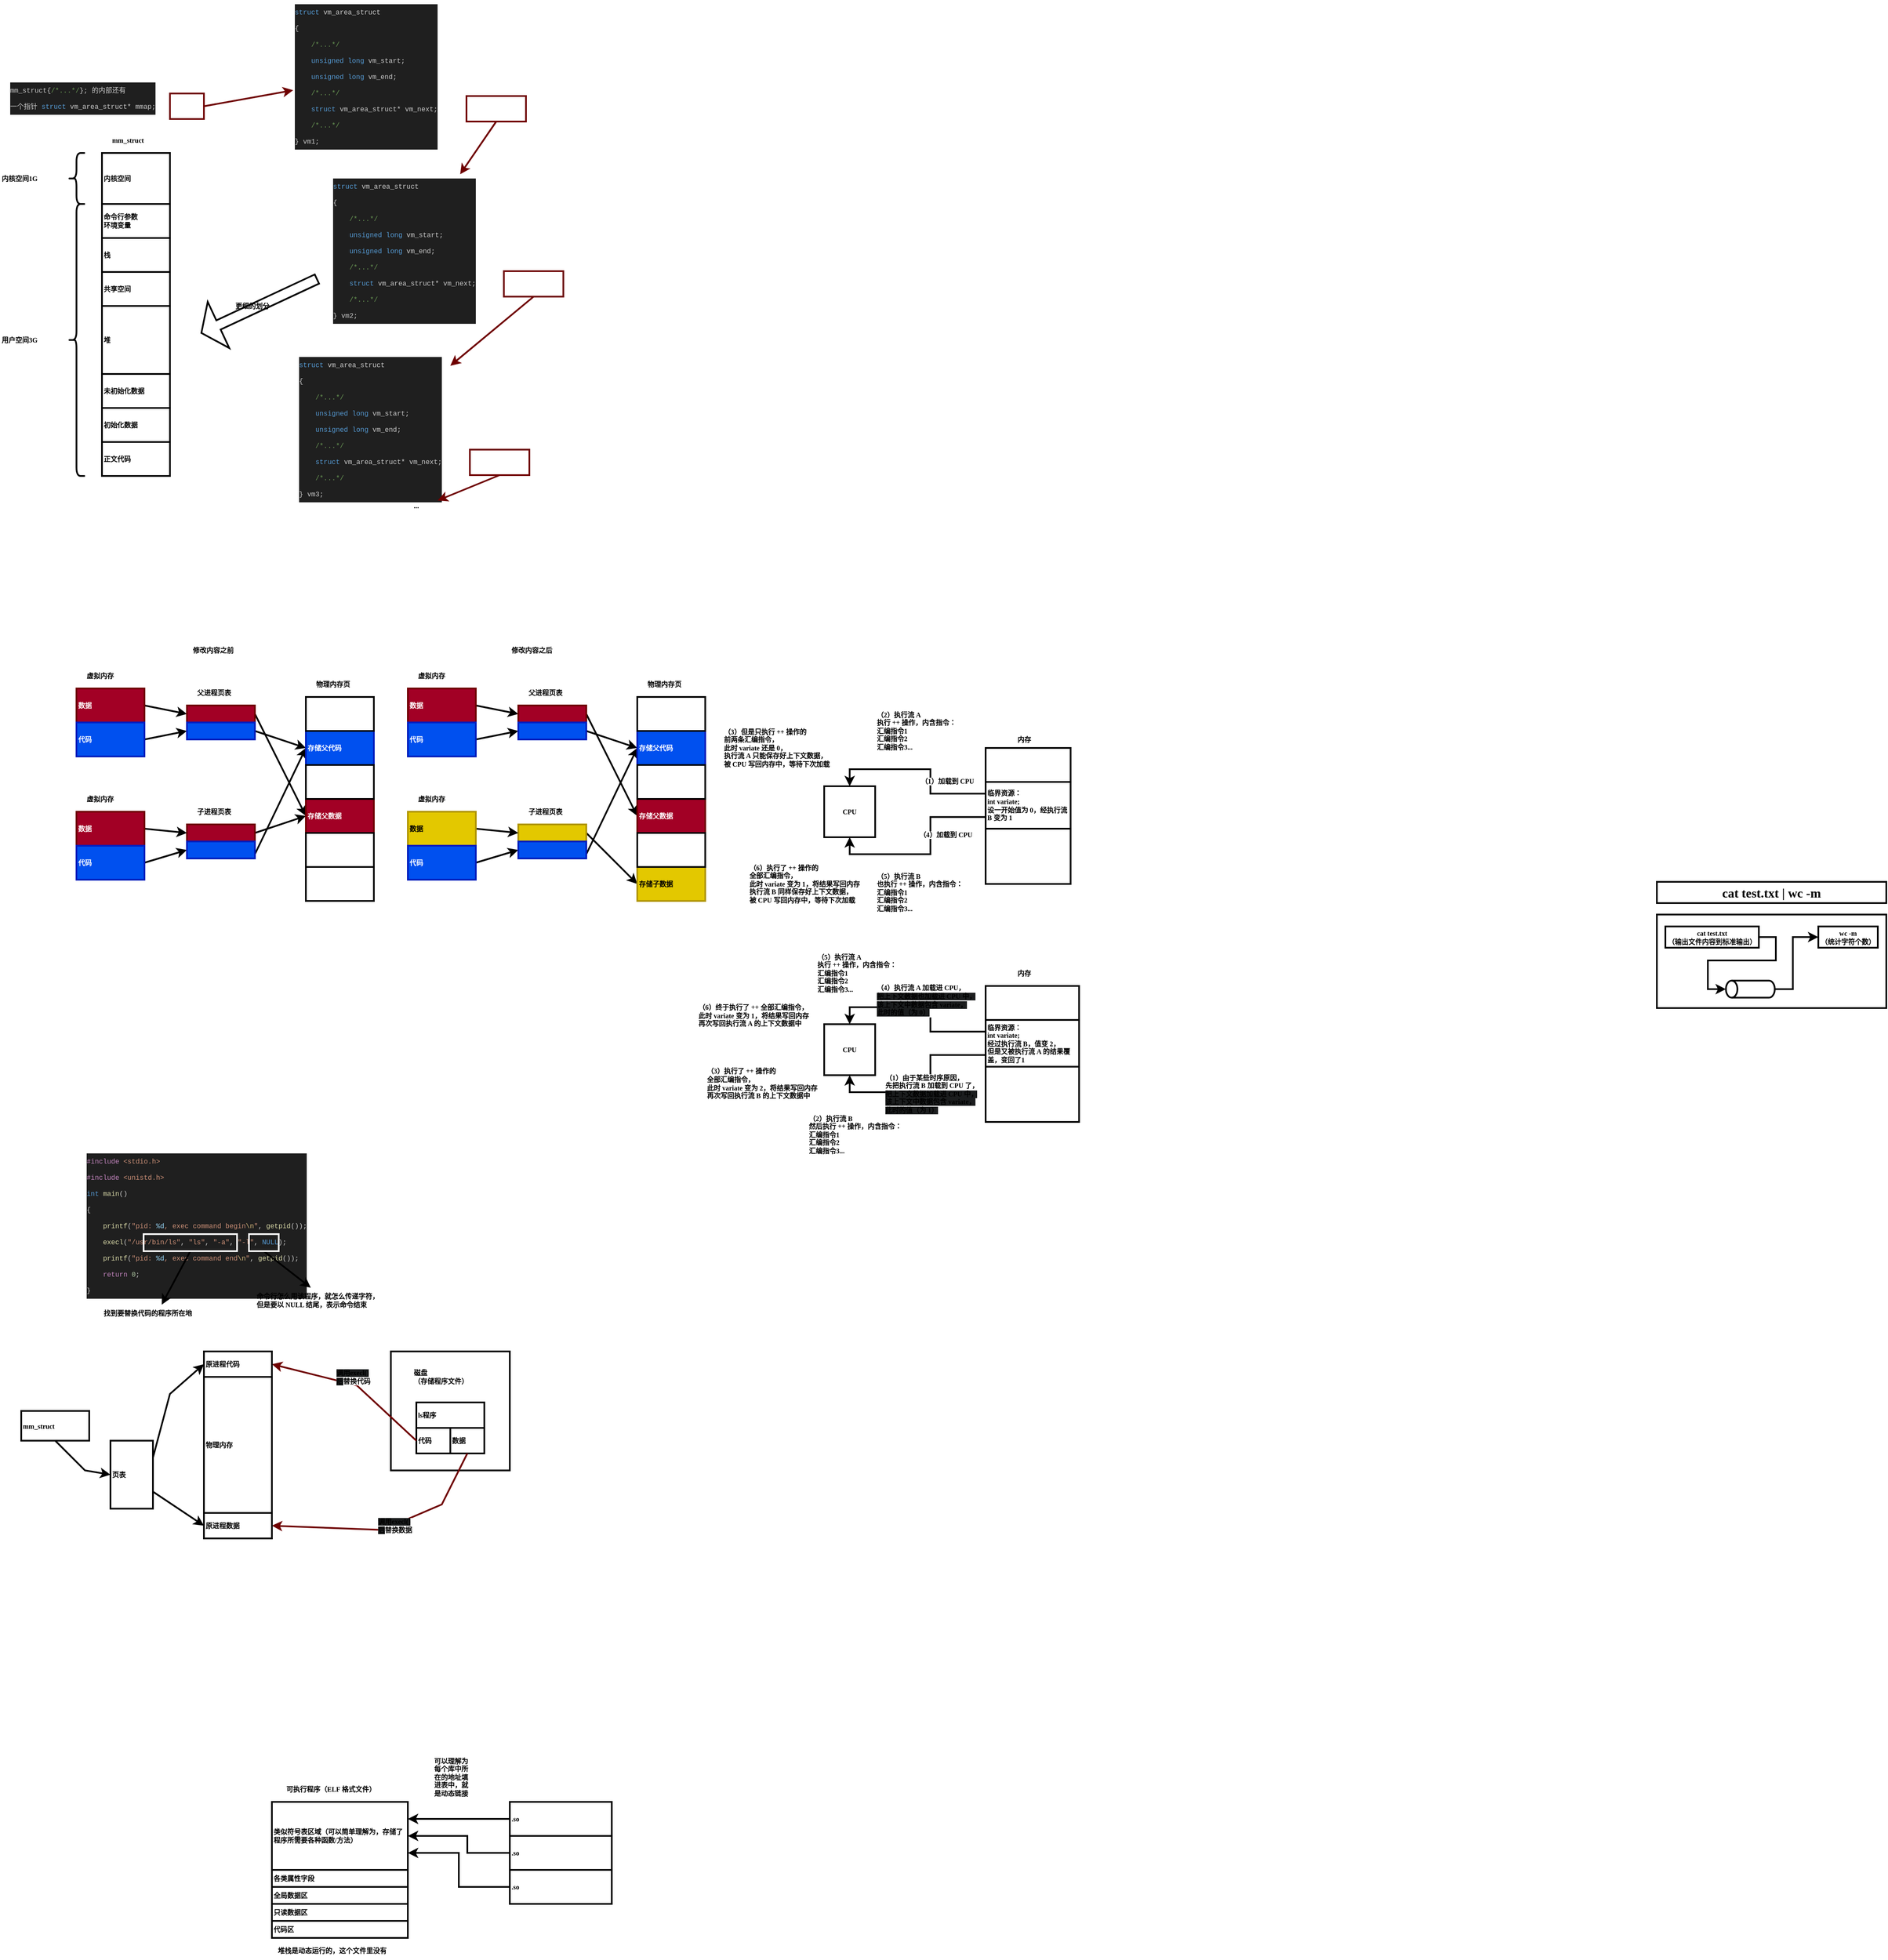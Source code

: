 <mxfile version="22.1.2" type="device">
  <diagram id="5OxW3cBELfkocQmgd8ur" name="第 1 页">
    <mxGraphModel dx="407" dy="245" grid="1" gridSize="10" guides="1" tooltips="1" connect="1" arrows="1" fold="1" page="1" pageScale="1" pageWidth="50000" pageHeight="50000" math="0" shadow="0">
      <root>
        <mxCell id="0" />
        <mxCell id="1" parent="0" />
        <mxCell id="3" value="&lt;font face=&quot;Comic Sans MS&quot; style=&quot;font-size: 8px;&quot;&gt;内核空间&lt;/font&gt;" style="rounded=0;whiteSpace=wrap;html=1;strokeWidth=2;fontStyle=1;fontSize=8;align=left;" parent="1" vertex="1">
          <mxGeometry x="40280" y="5540" width="80" height="60" as="geometry" />
        </mxCell>
        <mxCell id="4" value="&lt;font face=&quot;Comic Sans MS&quot; style=&quot;font-size: 8px;&quot;&gt;命令行参数&lt;br style=&quot;font-size: 8px;&quot;&gt;环境变量&lt;/font&gt;" style="rounded=0;whiteSpace=wrap;html=1;strokeWidth=2;fontStyle=1;fontSize=8;align=left;" parent="1" vertex="1">
          <mxGeometry x="40280" y="5600" width="80" height="40" as="geometry" />
        </mxCell>
        <mxCell id="5" value="&lt;font face=&quot;Comic Sans MS&quot; style=&quot;font-size: 8px;&quot;&gt;栈&lt;/font&gt;" style="rounded=0;whiteSpace=wrap;html=1;strokeWidth=2;fontStyle=1;fontSize=8;align=left;" parent="1" vertex="1">
          <mxGeometry x="40280" y="5640" width="80" height="40" as="geometry" />
        </mxCell>
        <mxCell id="6" value="&lt;font face=&quot;Comic Sans MS&quot; style=&quot;font-size: 8px;&quot;&gt;共享空间&lt;/font&gt;" style="rounded=0;whiteSpace=wrap;html=1;strokeWidth=2;fontStyle=1;fontSize=8;align=left;" parent="1" vertex="1">
          <mxGeometry x="40280" y="5680" width="80" height="40" as="geometry" />
        </mxCell>
        <mxCell id="7" value="&lt;font face=&quot;Comic Sans MS&quot; style=&quot;font-size: 8px;&quot;&gt;堆&lt;/font&gt;" style="rounded=0;whiteSpace=wrap;html=1;strokeWidth=2;fontStyle=1;fontSize=8;align=left;" parent="1" vertex="1">
          <mxGeometry x="40280" y="5720" width="80" height="80" as="geometry" />
        </mxCell>
        <mxCell id="8" value="&lt;font face=&quot;Comic Sans MS&quot; style=&quot;font-size: 8px;&quot;&gt;未初始化数据&lt;/font&gt;" style="rounded=0;whiteSpace=wrap;html=1;strokeWidth=2;fontStyle=1;fontSize=8;align=left;" parent="1" vertex="1">
          <mxGeometry x="40280" y="5800" width="80" height="40" as="geometry" />
        </mxCell>
        <mxCell id="9" value="&lt;font face=&quot;Comic Sans MS&quot; style=&quot;font-size: 8px;&quot;&gt;初始化数据&lt;/font&gt;" style="rounded=0;whiteSpace=wrap;html=1;strokeWidth=2;fontStyle=1;fontSize=8;align=left;" parent="1" vertex="1">
          <mxGeometry x="40280" y="5840" width="80" height="40" as="geometry" />
        </mxCell>
        <mxCell id="10" value="&lt;font face=&quot;Comic Sans MS&quot; style=&quot;font-size: 8px;&quot;&gt;正文代码&lt;/font&gt;" style="rounded=0;whiteSpace=wrap;html=1;strokeWidth=2;fontStyle=1;fontSize=8;align=left;" parent="1" vertex="1">
          <mxGeometry x="40280" y="5880" width="80" height="40" as="geometry" />
        </mxCell>
        <mxCell id="11" value="" style="shape=curlyBracket;whiteSpace=wrap;html=1;rounded=1;labelPosition=left;verticalLabelPosition=middle;align=left;verticalAlign=middle;strokeWidth=2;fontFamily=Comic Sans MS;fontSize=8;" parent="1" vertex="1">
          <mxGeometry x="40240" y="5540" width="20" height="60" as="geometry" />
        </mxCell>
        <mxCell id="12" value="&lt;b style=&quot;font-size: 8px;&quot;&gt;内核空间1G&lt;/b&gt;" style="text;html=1;align=left;verticalAlign=middle;resizable=0;points=[];autosize=1;strokeColor=none;fillColor=none;fontFamily=Comic Sans MS;fontSize=8;" parent="1" vertex="1">
          <mxGeometry x="40160" y="5560" width="70" height="20" as="geometry" />
        </mxCell>
        <mxCell id="13" value="" style="shape=curlyBracket;whiteSpace=wrap;html=1;rounded=1;labelPosition=left;verticalLabelPosition=middle;align=left;verticalAlign=middle;strokeWidth=2;fontFamily=Comic Sans MS;fontSize=8;" parent="1" vertex="1">
          <mxGeometry x="40240" y="5600" width="20" height="320" as="geometry" />
        </mxCell>
        <mxCell id="14" value="&lt;b style=&quot;font-size: 8px;&quot;&gt;用户空间3G&lt;/b&gt;" style="text;html=1;align=left;verticalAlign=middle;resizable=0;points=[];autosize=1;strokeColor=none;fillColor=none;fontFamily=Comic Sans MS;fontSize=8;" parent="1" vertex="1">
          <mxGeometry x="40160" y="5750" width="70" height="20" as="geometry" />
        </mxCell>
        <mxCell id="15" value="&lt;b style=&quot;font-size: 8px;&quot;&gt;mm_struct&lt;/b&gt;" style="text;html=1;align=left;verticalAlign=middle;resizable=0;points=[];autosize=1;strokeColor=none;fillColor=none;fontFamily=Comic Sans MS;fontSize=8;" parent="1" vertex="1">
          <mxGeometry x="40290" y="5515" width="60" height="20" as="geometry" />
        </mxCell>
        <mxCell id="20" style="edgeStyle=none;html=1;fontFamily=Comic Sans MS;exitX=1;exitY=0.5;exitDx=0;exitDy=0;fillColor=#a20025;strokeColor=#6F0000;strokeWidth=2;fontSize=8;align=left;" parent="1" source="27" target="21" edge="1">
          <mxGeometry relative="1" as="geometry">
            <mxPoint x="40630.0" y="5550" as="targetPoint" />
            <mxPoint x="40410" y="5470" as="sourcePoint" />
          </mxGeometry>
        </mxCell>
        <mxCell id="26" value="&lt;div style=&quot;color: rgb(204, 204, 204); background-color: rgb(31, 31, 31); font-family: Consolas, &amp;quot;Courier New&amp;quot;, monospace; font-size: 8px; line-height: 19px;&quot;&gt;&lt;div style=&quot;font-size: 8px;&quot;&gt;mm_struct{&lt;span style=&quot;color: rgb(106, 153, 85); font-size: 8px;&quot;&gt;/*...*/&lt;/span&gt;}; 的内部还有&lt;/div&gt;&lt;div style=&quot;font-size: 8px;&quot;&gt;一个指针 &lt;span style=&quot;color: rgb(86, 156, 214); font-size: 8px;&quot;&gt;struct&lt;/span&gt; vm_area_struct&lt;span style=&quot;color: rgb(212, 212, 212); font-size: 8px;&quot;&gt;*&lt;/span&gt; mmap;&lt;/div&gt;&lt;/div&gt;" style="text;html=1;align=left;verticalAlign=middle;resizable=0;points=[];autosize=1;strokeColor=none;fillColor=none;fontFamily=Comic Sans MS;fontSize=8;" parent="1" vertex="1">
          <mxGeometry x="40170" y="5450" width="180" height="50" as="geometry" />
        </mxCell>
        <mxCell id="27" value="" style="whiteSpace=wrap;html=1;strokeWidth=2;fontFamily=Comic Sans MS;fillColor=none;fontColor=#ffffff;strokeColor=#6F0000;fontSize=8;align=left;" parent="1" vertex="1">
          <mxGeometry x="40360" y="5470" width="40" height="30" as="geometry" />
        </mxCell>
        <mxCell id="33" value="&lt;b style=&quot;font-size: 8px;&quot;&gt;...&lt;/b&gt;" style="text;html=1;align=left;verticalAlign=middle;resizable=0;points=[];autosize=1;strokeColor=none;fillColor=none;fontFamily=Comic Sans MS;fontSize=8;" parent="1" vertex="1">
          <mxGeometry x="40645" y="5945" width="30" height="20" as="geometry" />
        </mxCell>
        <mxCell id="34" value="" style="group;fontSize=8;align=left;" parent="1" vertex="1" connectable="0">
          <mxGeometry x="40505" y="5360" width="290" height="180" as="geometry" />
        </mxCell>
        <mxCell id="21" value="&lt;div style=&quot;color: rgb(204, 204, 204); background-color: rgb(31, 31, 31); font-family: Consolas, &amp;quot;Courier New&amp;quot;, monospace; font-size: 8px; line-height: 19px;&quot;&gt;&lt;div style=&quot;font-size: 8px;&quot;&gt;&lt;span style=&quot;color: rgb(86, 156, 214); font-size: 8px;&quot;&gt;struct&lt;/span&gt; vm_area_struct&lt;/div&gt;&lt;div style=&quot;font-size: 8px;&quot;&gt;{&lt;/div&gt;&lt;div style=&quot;font-size: 8px;&quot;&gt;&lt;span style=&quot;color: rgb(106, 153, 85); font-size: 8px;&quot;&gt;&amp;nbsp; &amp;nbsp; /*...*/&lt;/span&gt;&lt;/div&gt;&lt;div style=&quot;font-size: 8px;&quot;&gt;&amp;nbsp; &amp;nbsp; &lt;span style=&quot;color: rgb(86, 156, 214); font-size: 8px;&quot;&gt;unsigned&lt;/span&gt; &lt;span style=&quot;color: rgb(86, 156, 214); font-size: 8px;&quot;&gt;long&lt;/span&gt; vm_start;&lt;/div&gt;&lt;div style=&quot;font-size: 8px;&quot;&gt;&amp;nbsp; &amp;nbsp; &lt;span style=&quot;color: rgb(86, 156, 214); font-size: 8px;&quot;&gt;unsigned&lt;/span&gt; &lt;span style=&quot;color: rgb(86, 156, 214); font-size: 8px;&quot;&gt;long&lt;/span&gt; vm_end;&lt;/div&gt;&lt;div style=&quot;font-size: 8px;&quot;&gt;&lt;span style=&quot;color: rgb(106, 153, 85); font-size: 8px;&quot;&gt;&amp;nbsp; &amp;nbsp; /*...*/&lt;/span&gt;&lt;/div&gt;&lt;div style=&quot;font-size: 8px;&quot;&gt;&amp;nbsp; &amp;nbsp; &lt;span style=&quot;color: rgb(86, 156, 214); font-size: 8px;&quot;&gt;struct&lt;/span&gt; vm_area_struct&lt;span style=&quot;color: rgb(212, 212, 212); font-size: 8px;&quot;&gt;*&lt;/span&gt; vm_next;&lt;/div&gt;&lt;div style=&quot;font-size: 8px;&quot;&gt;&lt;span style=&quot;color: rgb(106, 153, 85); font-size: 8px;&quot;&gt;&amp;nbsp; &amp;nbsp; /*...*/&lt;/span&gt;&lt;/div&gt;&lt;div style=&quot;font-size: 8px;&quot;&gt;} vm1;&lt;/div&gt;&lt;/div&gt;" style="text;html=1;align=left;verticalAlign=middle;resizable=0;points=[];autosize=1;strokeColor=none;fillColor=none;fontFamily=Comic Sans MS;fontSize=8;" parent="34" vertex="1">
          <mxGeometry width="180" height="180" as="geometry" />
        </mxCell>
        <mxCell id="28" value="" style="whiteSpace=wrap;html=1;strokeWidth=2;fontFamily=Comic Sans MS;fillColor=none;fontColor=#ffffff;strokeColor=#6F0000;fontSize=8;align=left;" parent="34" vertex="1">
          <mxGeometry x="204" y="113" width="70" height="30" as="geometry" />
        </mxCell>
        <mxCell id="23" style="edgeStyle=none;html=1;fontFamily=Comic Sans MS;fillColor=#a20025;strokeColor=#6F0000;strokeWidth=2;exitX=0.5;exitY=1;exitDx=0;exitDy=0;fontSize=8;align=left;" parent="1" source="28" target="22" edge="1">
          <mxGeometry relative="1" as="geometry" />
        </mxCell>
        <mxCell id="35" value="" style="group;fontSize=8;align=left;" parent="1" vertex="1" connectable="0">
          <mxGeometry x="40550" y="5565" width="290" height="180" as="geometry" />
        </mxCell>
        <mxCell id="22" value="&lt;div style=&quot;color: rgb(204, 204, 204); background-color: rgb(31, 31, 31); font-family: Consolas, &amp;quot;Courier New&amp;quot;, monospace; font-size: 8px; line-height: 19px;&quot;&gt;&lt;div style=&quot;font-size: 8px;&quot;&gt;&lt;span style=&quot;color: rgb(86, 156, 214); font-size: 8px;&quot;&gt;struct&lt;/span&gt; vm_area_struct&lt;/div&gt;&lt;div style=&quot;font-size: 8px;&quot;&gt;{&lt;/div&gt;&lt;div style=&quot;font-size: 8px;&quot;&gt;&lt;span style=&quot;color: rgb(106, 153, 85); font-size: 8px;&quot;&gt;&amp;nbsp; &amp;nbsp; /*...*/&lt;/span&gt;&lt;/div&gt;&lt;div style=&quot;font-size: 8px;&quot;&gt;&amp;nbsp; &amp;nbsp; &lt;span style=&quot;color: rgb(86, 156, 214); font-size: 8px;&quot;&gt;unsigned&lt;/span&gt; &lt;span style=&quot;color: rgb(86, 156, 214); font-size: 8px;&quot;&gt;long&lt;/span&gt; vm_start;&lt;/div&gt;&lt;div style=&quot;font-size: 8px;&quot;&gt;&amp;nbsp; &amp;nbsp; &lt;span style=&quot;color: rgb(86, 156, 214); font-size: 8px;&quot;&gt;unsigned&lt;/span&gt; &lt;span style=&quot;color: rgb(86, 156, 214); font-size: 8px;&quot;&gt;long&lt;/span&gt; vm_end;&lt;/div&gt;&lt;div style=&quot;font-size: 8px;&quot;&gt;&lt;span style=&quot;color: rgb(106, 153, 85); font-size: 8px;&quot;&gt;&amp;nbsp; &amp;nbsp; /*...*/&lt;/span&gt;&lt;/div&gt;&lt;div style=&quot;font-size: 8px;&quot;&gt;&amp;nbsp; &amp;nbsp; &lt;span style=&quot;color: rgb(86, 156, 214); font-size: 8px;&quot;&gt;struct&lt;/span&gt; vm_area_struct&lt;span style=&quot;color: rgb(212, 212, 212); font-size: 8px;&quot;&gt;*&lt;/span&gt; vm_next;&lt;/div&gt;&lt;div style=&quot;font-size: 8px;&quot;&gt;&lt;span style=&quot;color: rgb(106, 153, 85); font-size: 8px;&quot;&gt;&amp;nbsp; &amp;nbsp; /*...*/&lt;/span&gt;&lt;/div&gt;&lt;div style=&quot;font-size: 8px;&quot;&gt;} vm2;&lt;/div&gt;&lt;/div&gt;" style="text;html=1;align=left;verticalAlign=middle;resizable=0;points=[];autosize=1;strokeColor=none;fillColor=none;fontFamily=Comic Sans MS;fontSize=8;" parent="35" vertex="1">
          <mxGeometry width="180" height="180" as="geometry" />
        </mxCell>
        <mxCell id="29" value="" style="whiteSpace=wrap;html=1;strokeWidth=2;fontFamily=Comic Sans MS;fillColor=none;fontColor=#ffffff;strokeColor=#6F0000;fontSize=8;align=left;" parent="35" vertex="1">
          <mxGeometry x="203" y="114" width="70" height="30" as="geometry" />
        </mxCell>
        <mxCell id="25" style="edgeStyle=none;html=1;fontFamily=Comic Sans MS;fillColor=#a20025;strokeColor=#6F0000;strokeWidth=2;exitX=0.5;exitY=1;exitDx=0;exitDy=0;fontSize=8;align=left;" parent="1" source="29" target="24" edge="1">
          <mxGeometry relative="1" as="geometry" />
        </mxCell>
        <mxCell id="37" value="" style="group;fontSize=8;align=left;" parent="1" vertex="1" connectable="0">
          <mxGeometry x="40510" y="5775" width="290" height="180" as="geometry" />
        </mxCell>
        <mxCell id="24" value="&lt;div style=&quot;color: rgb(204, 204, 204); background-color: rgb(31, 31, 31); font-family: Consolas, &amp;quot;Courier New&amp;quot;, monospace; font-size: 8px; line-height: 19px;&quot;&gt;&lt;div style=&quot;font-size: 8px;&quot;&gt;&lt;span style=&quot;color: rgb(86, 156, 214); font-size: 8px;&quot;&gt;struct&lt;/span&gt; vm_area_struct&lt;/div&gt;&lt;div style=&quot;font-size: 8px;&quot;&gt;{&lt;/div&gt;&lt;div style=&quot;font-size: 8px;&quot;&gt;&lt;span style=&quot;color: rgb(106, 153, 85); font-size: 8px;&quot;&gt;&amp;nbsp; &amp;nbsp; /*...*/&lt;/span&gt;&lt;/div&gt;&lt;div style=&quot;font-size: 8px;&quot;&gt;&amp;nbsp; &amp;nbsp; &lt;span style=&quot;color: rgb(86, 156, 214); font-size: 8px;&quot;&gt;unsigned&lt;/span&gt; &lt;span style=&quot;color: rgb(86, 156, 214); font-size: 8px;&quot;&gt;long&lt;/span&gt; vm_start;&lt;/div&gt;&lt;div style=&quot;font-size: 8px;&quot;&gt;&amp;nbsp; &amp;nbsp; &lt;span style=&quot;color: rgb(86, 156, 214); font-size: 8px;&quot;&gt;unsigned&lt;/span&gt; &lt;span style=&quot;color: rgb(86, 156, 214); font-size: 8px;&quot;&gt;long&lt;/span&gt; vm_end;&lt;/div&gt;&lt;div style=&quot;font-size: 8px;&quot;&gt;&lt;span style=&quot;color: rgb(106, 153, 85); font-size: 8px;&quot;&gt;&amp;nbsp; &amp;nbsp; /*...*/&lt;/span&gt;&lt;/div&gt;&lt;div style=&quot;font-size: 8px;&quot;&gt;&amp;nbsp; &amp;nbsp; &lt;span style=&quot;color: rgb(86, 156, 214); font-size: 8px;&quot;&gt;struct&lt;/span&gt; vm_area_struct&lt;span style=&quot;color: rgb(212, 212, 212); font-size: 8px;&quot;&gt;*&lt;/span&gt; vm_next;&lt;/div&gt;&lt;div style=&quot;font-size: 8px;&quot;&gt;&lt;span style=&quot;color: rgb(106, 153, 85); font-size: 8px;&quot;&gt;&amp;nbsp; &amp;nbsp; /*...*/&lt;/span&gt;&lt;/div&gt;&lt;div style=&quot;font-size: 8px;&quot;&gt;} vm3;&lt;/div&gt;&lt;/div&gt;" style="text;html=1;align=left;verticalAlign=middle;resizable=0;points=[];autosize=1;strokeColor=none;fillColor=none;fontFamily=Comic Sans MS;fontSize=8;" parent="37" vertex="1">
          <mxGeometry width="180" height="180" as="geometry" />
        </mxCell>
        <mxCell id="30" value="" style="whiteSpace=wrap;html=1;strokeWidth=2;fontFamily=Comic Sans MS;fillColor=none;fontColor=#ffffff;strokeColor=#6F0000;fontSize=8;align=left;" parent="37" vertex="1">
          <mxGeometry x="203" y="114" width="70" height="30" as="geometry" />
        </mxCell>
        <mxCell id="31" style="edgeStyle=none;html=1;exitX=0.5;exitY=1;exitDx=0;exitDy=0;strokeWidth=2;fontFamily=Comic Sans MS;fillColor=#a20025;strokeColor=#6F0000;fontSize=8;align=left;" parent="1" source="30" target="33" edge="1">
          <mxGeometry relative="1" as="geometry">
            <mxPoint x="40700" y="6010" as="targetPoint" />
          </mxGeometry>
        </mxCell>
        <mxCell id="38" value="" style="shape=singleArrow;whiteSpace=wrap;html=1;arrowWidth=0.199;arrowSize=0.148;strokeWidth=2;fontFamily=Comic Sans MS;fontSize=8;fillColor=none;rotation=-205;align=left;" parent="1" vertex="1">
          <mxGeometry x="40390" y="5690" width="150" height="60" as="geometry" />
        </mxCell>
        <mxCell id="40" value="&lt;b style=&quot;font-size: 8px;&quot;&gt;更细的划分&lt;/b&gt;" style="text;html=1;align=left;verticalAlign=middle;resizable=0;points=[];autosize=1;strokeColor=none;fillColor=none;fontFamily=Comic Sans MS;fontSize=8;" parent="1" vertex="1">
          <mxGeometry x="40435" y="5710" width="60" height="20" as="geometry" />
        </mxCell>
        <mxCell id="60" style="edgeStyle=none;html=1;exitX=1;exitY=0.5;exitDx=0;exitDy=0;strokeWidth=2;fontFamily=Comic Sans MS;fontSize=8;entryX=0;entryY=0.5;entryDx=0;entryDy=0;align=left;" parent="1" source="49" target="51" edge="1">
          <mxGeometry relative="1" as="geometry">
            <mxPoint x="40350" y="6210" as="targetPoint" />
          </mxGeometry>
        </mxCell>
        <mxCell id="61" style="edgeStyle=none;html=1;exitX=1;exitY=0.5;exitDx=0;exitDy=0;entryX=0;entryY=0.5;entryDx=0;entryDy=0;strokeWidth=2;fontFamily=Comic Sans MS;fontSize=8;align=left;" parent="1" source="50" target="66" edge="1">
          <mxGeometry relative="1" as="geometry" />
        </mxCell>
        <mxCell id="64" style="edgeStyle=none;html=1;exitX=1;exitY=0.5;exitDx=0;exitDy=0;entryX=0;entryY=0.5;entryDx=0;entryDy=0;strokeWidth=2;fontFamily=Comic Sans MS;fontSize=8;align=left;" parent="1" source="51" target="46" edge="1">
          <mxGeometry relative="1" as="geometry" />
        </mxCell>
        <mxCell id="51" value="" style="whiteSpace=wrap;html=1;strokeWidth=2;fontFamily=Comic Sans MS;fontSize=8;fillColor=#a20025;fontStyle=1;fontColor=#ffffff;strokeColor=#6F0000;align=left;" parent="1" vertex="1">
          <mxGeometry x="40380" y="6190" width="80" height="20" as="geometry" />
        </mxCell>
        <mxCell id="65" style="edgeStyle=none;html=1;exitX=1;exitY=0.5;exitDx=0;exitDy=0;entryX=0;entryY=0.5;entryDx=0;entryDy=0;strokeWidth=2;fontFamily=Comic Sans MS;fontSize=8;align=left;" parent="1" source="52" target="46" edge="1">
          <mxGeometry relative="1" as="geometry" />
        </mxCell>
        <mxCell id="52" value="" style="whiteSpace=wrap;html=1;strokeWidth=2;fontFamily=Comic Sans MS;fontSize=8;fillColor=#a20025;fontStyle=1;fontColor=#ffffff;strokeColor=#6F0000;align=left;" parent="1" vertex="1">
          <mxGeometry x="40380" y="6330" width="80" height="20" as="geometry" />
        </mxCell>
        <mxCell id="62" style="edgeStyle=none;html=1;exitX=1;exitY=0.5;exitDx=0;exitDy=0;entryX=0;entryY=0.5;entryDx=0;entryDy=0;strokeWidth=2;fontFamily=Comic Sans MS;fontSize=8;align=left;" parent="1" source="54" target="52" edge="1">
          <mxGeometry relative="1" as="geometry" />
        </mxCell>
        <mxCell id="63" style="edgeStyle=none;html=1;exitX=1;exitY=0.5;exitDx=0;exitDy=0;strokeWidth=2;fontFamily=Comic Sans MS;fontSize=8;entryX=0;entryY=0.5;entryDx=0;entryDy=0;align=left;" parent="1" source="55" target="72" edge="1">
          <mxGeometry relative="1" as="geometry">
            <mxPoint x="40380" y="6345" as="targetPoint" />
          </mxGeometry>
        </mxCell>
        <mxCell id="73" style="edgeStyle=none;html=1;exitX=1;exitY=0.5;exitDx=0;exitDy=0;entryX=0;entryY=0.5;entryDx=0;entryDy=0;strokeWidth=2;fontFamily=Comic Sans MS;fontSize=8;align=left;" parent="1" source="66" target="44" edge="1">
          <mxGeometry relative="1" as="geometry" />
        </mxCell>
        <mxCell id="66" value="" style="whiteSpace=wrap;html=1;strokeWidth=2;fontFamily=Comic Sans MS;fontSize=8;fillColor=#0050ef;fontStyle=1;fontColor=#ffffff;strokeColor=#001DBC;align=left;" parent="1" vertex="1">
          <mxGeometry x="40380" y="6210" width="80" height="20" as="geometry" />
        </mxCell>
        <mxCell id="67" value="&lt;span style=&quot;font-size: 8px;&quot;&gt;父进程页表&lt;/span&gt;" style="text;html=1;align=left;verticalAlign=middle;resizable=0;points=[];autosize=1;strokeColor=none;fillColor=none;fontSize=8;fontFamily=Comic Sans MS;fontStyle=1" parent="1" vertex="1">
          <mxGeometry x="40390" y="6165" width="60" height="20" as="geometry" />
        </mxCell>
        <mxCell id="69" value="&lt;span style=&quot;font-size: 8px;&quot;&gt;子进程页表&lt;/span&gt;" style="text;html=1;align=left;verticalAlign=middle;resizable=0;points=[];autosize=1;strokeColor=none;fillColor=none;fontSize=8;fontFamily=Comic Sans MS;fontStyle=1" parent="1" vertex="1">
          <mxGeometry x="40390" y="6305" width="60" height="20" as="geometry" />
        </mxCell>
        <mxCell id="74" style="edgeStyle=none;html=1;exitX=1;exitY=0.75;exitDx=0;exitDy=0;entryX=0;entryY=0.5;entryDx=0;entryDy=0;strokeWidth=2;fontFamily=Comic Sans MS;fontSize=8;align=left;" parent="1" source="72" target="44" edge="1">
          <mxGeometry relative="1" as="geometry" />
        </mxCell>
        <mxCell id="72" value="" style="whiteSpace=wrap;html=1;strokeWidth=2;fontFamily=Comic Sans MS;fontSize=8;fillColor=#0050ef;fontStyle=1;fontColor=#ffffff;strokeColor=#001DBC;align=left;" parent="1" vertex="1">
          <mxGeometry x="40380" y="6350" width="80" height="20" as="geometry" />
        </mxCell>
        <mxCell id="78" value="修改内容之前" style="text;html=1;align=left;verticalAlign=middle;resizable=0;points=[];autosize=1;strokeColor=none;fillColor=none;fontSize=8;fontFamily=Comic Sans MS;fontStyle=1" parent="1" vertex="1">
          <mxGeometry x="40385" y="6115" width="70" height="20" as="geometry" />
        </mxCell>
        <mxCell id="79" value="修改内容之后" style="text;html=1;align=left;verticalAlign=middle;resizable=0;points=[];autosize=1;strokeColor=none;fillColor=none;fontSize=8;fontFamily=Comic Sans MS;fontStyle=1" parent="1" vertex="1">
          <mxGeometry x="40760" y="6115" width="70" height="20" as="geometry" />
        </mxCell>
        <mxCell id="49" value="数据" style="whiteSpace=wrap;html=1;strokeWidth=2;fontFamily=Comic Sans MS;fontSize=8;fillColor=#a20025;fontStyle=1;fontColor=#ffffff;strokeColor=#6F0000;align=left;" parent="1" vertex="1">
          <mxGeometry x="40250" y="6170" width="80" height="40" as="geometry" />
        </mxCell>
        <mxCell id="50" value="代码" style="whiteSpace=wrap;html=1;strokeWidth=2;fontFamily=Comic Sans MS;fontSize=8;fillColor=#0050ef;fontStyle=1;fontColor=#ffffff;strokeColor=#001DBC;align=left;" parent="1" vertex="1">
          <mxGeometry x="40250" y="6210" width="80" height="40" as="geometry" />
        </mxCell>
        <mxCell id="56" value="&lt;span style=&quot;font-size: 8px;&quot;&gt;虚拟内存&lt;/span&gt;" style="text;html=1;align=left;verticalAlign=middle;resizable=0;points=[];autosize=1;strokeColor=none;fillColor=none;fontSize=8;fontFamily=Comic Sans MS;fontStyle=1" parent="1" vertex="1">
          <mxGeometry x="40260" y="6145" width="60" height="20" as="geometry" />
        </mxCell>
        <mxCell id="54" value="数据" style="whiteSpace=wrap;html=1;strokeWidth=2;fontFamily=Comic Sans MS;fontSize=8;fillColor=#a20025;fontStyle=1;fontColor=#ffffff;strokeColor=#6F0000;align=left;" parent="1" vertex="1">
          <mxGeometry x="40250" y="6315" width="80" height="40" as="geometry" />
        </mxCell>
        <mxCell id="55" value="代码" style="whiteSpace=wrap;html=1;strokeWidth=2;fontFamily=Comic Sans MS;fontSize=8;fillColor=#0050ef;fontStyle=1;fontColor=#ffffff;strokeColor=#001DBC;align=left;" parent="1" vertex="1">
          <mxGeometry x="40250" y="6355" width="80" height="40" as="geometry" />
        </mxCell>
        <mxCell id="57" value="&lt;span style=&quot;font-size: 8px;&quot;&gt;虚拟内存&lt;/span&gt;" style="text;html=1;align=left;verticalAlign=middle;resizable=0;points=[];autosize=1;strokeColor=none;fillColor=none;fontSize=8;fontFamily=Comic Sans MS;fontStyle=1" parent="1" vertex="1">
          <mxGeometry x="40260" y="6290" width="60" height="20" as="geometry" />
        </mxCell>
        <mxCell id="43" value="&lt;span style=&quot;font-size: 8px;&quot;&gt;物理内存页&lt;/span&gt;" style="text;html=1;align=left;verticalAlign=middle;resizable=0;points=[];autosize=1;strokeColor=none;fillColor=none;fontSize=8;fontFamily=Comic Sans MS;fontStyle=1" parent="1" vertex="1">
          <mxGeometry x="40530" y="6155" width="60" height="20" as="geometry" />
        </mxCell>
        <mxCell id="44" value="存储父代码" style="whiteSpace=wrap;html=1;strokeWidth=2;fontFamily=Comic Sans MS;fontSize=8;fillColor=#0050ef;fontStyle=1;fontColor=#ffffff;strokeColor=#001DBC;align=left;" parent="1" vertex="1">
          <mxGeometry x="40520" y="6220" width="80" height="40" as="geometry" />
        </mxCell>
        <mxCell id="46" value="存储父数据" style="whiteSpace=wrap;html=1;strokeWidth=2;fontFamily=Comic Sans MS;fontSize=8;fillColor=#a20025;fontStyle=1;fontColor=#ffffff;strokeColor=#6F0000;align=left;" parent="1" vertex="1">
          <mxGeometry x="40520" y="6300" width="80" height="40" as="geometry" />
        </mxCell>
        <mxCell id="47" value="" style="whiteSpace=wrap;html=1;strokeWidth=2;fontFamily=Comic Sans MS;fontSize=8;fillColor=none;fontStyle=1;align=left;" parent="1" vertex="1">
          <mxGeometry x="40520" y="6340" width="80" height="40" as="geometry" />
        </mxCell>
        <mxCell id="48" value="" style="whiteSpace=wrap;html=1;strokeWidth=2;fontFamily=Comic Sans MS;fontSize=8;fillColor=none;fontStyle=1;align=left;" parent="1" vertex="1">
          <mxGeometry x="40520" y="6380" width="80" height="40" as="geometry" />
        </mxCell>
        <mxCell id="42" value="" style="whiteSpace=wrap;html=1;strokeWidth=2;fontFamily=Comic Sans MS;fontSize=8;fillColor=none;fontStyle=1;align=left;" parent="1" vertex="1">
          <mxGeometry x="40520" y="6180" width="80" height="40" as="geometry" />
        </mxCell>
        <mxCell id="45" value="" style="whiteSpace=wrap;html=1;strokeWidth=2;fontFamily=Comic Sans MS;fontSize=8;fillColor=none;fontStyle=1;align=left;" parent="1" vertex="1">
          <mxGeometry x="40520" y="6260" width="80" height="40" as="geometry" />
        </mxCell>
        <mxCell id="134" style="edgeStyle=none;html=1;exitX=1;exitY=0.5;exitDx=0;exitDy=0;strokeWidth=2;fontFamily=Comic Sans MS;fontSize=8;entryX=0;entryY=0.5;entryDx=0;entryDy=0;align=left;" parent="1" source="148" target="137" edge="1">
          <mxGeometry relative="1" as="geometry">
            <mxPoint x="40740" y="6210" as="targetPoint" />
          </mxGeometry>
        </mxCell>
        <mxCell id="135" style="edgeStyle=none;html=1;exitX=1;exitY=0.5;exitDx=0;exitDy=0;entryX=0;entryY=0.5;entryDx=0;entryDy=0;strokeWidth=2;fontFamily=Comic Sans MS;fontSize=8;align=left;" parent="1" source="149" target="143" edge="1">
          <mxGeometry relative="1" as="geometry" />
        </mxCell>
        <mxCell id="136" style="edgeStyle=none;html=1;exitX=1;exitY=0.5;exitDx=0;exitDy=0;entryX=0;entryY=0.5;entryDx=0;entryDy=0;strokeWidth=2;fontFamily=Comic Sans MS;fontSize=8;align=left;" parent="1" source="137" target="156" edge="1">
          <mxGeometry relative="1" as="geometry" />
        </mxCell>
        <mxCell id="137" value="" style="whiteSpace=wrap;html=1;strokeWidth=2;fontFamily=Comic Sans MS;fontSize=8;fillColor=#a20025;fontStyle=1;fontColor=#ffffff;strokeColor=#6F0000;align=left;" parent="1" vertex="1">
          <mxGeometry x="40770" y="6190" width="80" height="20" as="geometry" />
        </mxCell>
        <mxCell id="138" style="edgeStyle=none;html=1;exitX=1;exitY=0.5;exitDx=0;exitDy=0;entryX=0;entryY=0.5;entryDx=0;entryDy=0;strokeWidth=2;fontFamily=Comic Sans MS;fontSize=8;align=left;" parent="1" source="139" target="158" edge="1">
          <mxGeometry relative="1" as="geometry" />
        </mxCell>
        <mxCell id="139" value="" style="whiteSpace=wrap;html=1;strokeWidth=2;fontFamily=Comic Sans MS;fontSize=8;fillColor=#e3c800;fontStyle=1;fontColor=#000000;strokeColor=#B09500;align=left;" parent="1" vertex="1">
          <mxGeometry x="40770" y="6330" width="80" height="20" as="geometry" />
        </mxCell>
        <mxCell id="140" style="edgeStyle=none;html=1;exitX=1;exitY=0.5;exitDx=0;exitDy=0;entryX=0;entryY=0.5;entryDx=0;entryDy=0;strokeWidth=2;fontFamily=Comic Sans MS;fontSize=8;align=left;" parent="1" source="151" target="139" edge="1">
          <mxGeometry relative="1" as="geometry" />
        </mxCell>
        <mxCell id="141" style="edgeStyle=none;html=1;exitX=1;exitY=0.5;exitDx=0;exitDy=0;strokeWidth=2;fontFamily=Comic Sans MS;fontSize=8;entryX=0;entryY=0.5;entryDx=0;entryDy=0;align=left;" parent="1" source="152" target="147" edge="1">
          <mxGeometry relative="1" as="geometry">
            <mxPoint x="40770" y="6345" as="targetPoint" />
          </mxGeometry>
        </mxCell>
        <mxCell id="142" style="edgeStyle=none;html=1;exitX=1;exitY=0.5;exitDx=0;exitDy=0;entryX=0;entryY=0.5;entryDx=0;entryDy=0;strokeWidth=2;fontFamily=Comic Sans MS;fontSize=8;align=left;" parent="1" source="143" target="155" edge="1">
          <mxGeometry relative="1" as="geometry" />
        </mxCell>
        <mxCell id="143" value="" style="whiteSpace=wrap;html=1;strokeWidth=2;fontFamily=Comic Sans MS;fontSize=8;fillColor=#0050ef;fontStyle=1;fontColor=#ffffff;strokeColor=#001DBC;align=left;" parent="1" vertex="1">
          <mxGeometry x="40770" y="6210" width="80" height="20" as="geometry" />
        </mxCell>
        <mxCell id="144" value="&lt;span style=&quot;font-size: 8px;&quot;&gt;父进程页表&lt;/span&gt;" style="text;html=1;align=left;verticalAlign=middle;resizable=0;points=[];autosize=1;strokeColor=none;fillColor=none;fontSize=8;fontFamily=Comic Sans MS;fontStyle=1" parent="1" vertex="1">
          <mxGeometry x="40780" y="6165" width="60" height="20" as="geometry" />
        </mxCell>
        <mxCell id="145" value="&lt;span style=&quot;font-size: 8px;&quot;&gt;子进程页表&lt;/span&gt;" style="text;html=1;align=left;verticalAlign=middle;resizable=0;points=[];autosize=1;strokeColor=none;fillColor=none;fontSize=8;fontFamily=Comic Sans MS;fontStyle=1" parent="1" vertex="1">
          <mxGeometry x="40780" y="6305" width="60" height="20" as="geometry" />
        </mxCell>
        <mxCell id="146" style="edgeStyle=none;html=1;exitX=1;exitY=0.75;exitDx=0;exitDy=0;entryX=0;entryY=0.5;entryDx=0;entryDy=0;strokeWidth=2;fontFamily=Comic Sans MS;fontSize=8;align=left;" parent="1" source="147" target="155" edge="1">
          <mxGeometry relative="1" as="geometry" />
        </mxCell>
        <mxCell id="147" value="" style="whiteSpace=wrap;html=1;strokeWidth=2;fontFamily=Comic Sans MS;fontSize=8;fillColor=#0050ef;fontStyle=1;fontColor=#ffffff;strokeColor=#001DBC;align=left;" parent="1" vertex="1">
          <mxGeometry x="40770" y="6350" width="80" height="20" as="geometry" />
        </mxCell>
        <mxCell id="148" value="数据" style="whiteSpace=wrap;html=1;strokeWidth=2;fontFamily=Comic Sans MS;fontSize=8;fillColor=#a20025;fontStyle=1;fontColor=#ffffff;strokeColor=#6F0000;align=left;" parent="1" vertex="1">
          <mxGeometry x="40640" y="6170" width="80" height="40" as="geometry" />
        </mxCell>
        <mxCell id="149" value="代码" style="whiteSpace=wrap;html=1;strokeWidth=2;fontFamily=Comic Sans MS;fontSize=8;fillColor=#0050ef;fontStyle=1;fontColor=#ffffff;strokeColor=#001DBC;align=left;" parent="1" vertex="1">
          <mxGeometry x="40640" y="6210" width="80" height="40" as="geometry" />
        </mxCell>
        <mxCell id="150" value="&lt;span style=&quot;font-size: 8px;&quot;&gt;虚拟内存&lt;/span&gt;" style="text;html=1;align=left;verticalAlign=middle;resizable=0;points=[];autosize=1;strokeColor=none;fillColor=none;fontSize=8;fontFamily=Comic Sans MS;fontStyle=1" parent="1" vertex="1">
          <mxGeometry x="40650" y="6145" width="60" height="20" as="geometry" />
        </mxCell>
        <mxCell id="151" value="数据" style="whiteSpace=wrap;html=1;strokeWidth=2;fontFamily=Comic Sans MS;fontSize=8;fillColor=#e3c800;fontStyle=1;fontColor=#000000;strokeColor=#B09500;align=left;" parent="1" vertex="1">
          <mxGeometry x="40640" y="6315" width="80" height="40" as="geometry" />
        </mxCell>
        <mxCell id="152" value="代码" style="whiteSpace=wrap;html=1;strokeWidth=2;fontFamily=Comic Sans MS;fontSize=8;fillColor=#0050ef;fontStyle=1;fontColor=#ffffff;strokeColor=#001DBC;align=left;" parent="1" vertex="1">
          <mxGeometry x="40640" y="6355" width="80" height="40" as="geometry" />
        </mxCell>
        <mxCell id="153" value="&lt;span style=&quot;font-size: 8px;&quot;&gt;虚拟内存&lt;/span&gt;" style="text;html=1;align=left;verticalAlign=middle;resizable=0;points=[];autosize=1;strokeColor=none;fillColor=none;fontSize=8;fontFamily=Comic Sans MS;fontStyle=1" parent="1" vertex="1">
          <mxGeometry x="40650" y="6290" width="60" height="20" as="geometry" />
        </mxCell>
        <mxCell id="154" value="&lt;span style=&quot;font-size: 8px;&quot;&gt;物理内存页&lt;/span&gt;" style="text;html=1;align=left;verticalAlign=middle;resizable=0;points=[];autosize=1;strokeColor=none;fillColor=none;fontSize=8;fontFamily=Comic Sans MS;fontStyle=1" parent="1" vertex="1">
          <mxGeometry x="40920" y="6155" width="60" height="20" as="geometry" />
        </mxCell>
        <mxCell id="155" value="存储父代码" style="whiteSpace=wrap;html=1;strokeWidth=2;fontFamily=Comic Sans MS;fontSize=8;fillColor=#0050ef;fontStyle=1;fontColor=#ffffff;strokeColor=#001DBC;align=left;" parent="1" vertex="1">
          <mxGeometry x="40910" y="6220" width="80" height="40" as="geometry" />
        </mxCell>
        <mxCell id="156" value="存储父数据" style="whiteSpace=wrap;html=1;strokeWidth=2;fontFamily=Comic Sans MS;fontSize=8;fillColor=#a20025;fontStyle=1;fontColor=#ffffff;strokeColor=#6F0000;align=left;" parent="1" vertex="1">
          <mxGeometry x="40910" y="6300" width="80" height="40" as="geometry" />
        </mxCell>
        <mxCell id="158" value="存储子数据" style="whiteSpace=wrap;html=1;strokeWidth=2;fontFamily=Comic Sans MS;fontSize=8;fillColor=#e3c800;fontStyle=1;fontColor=#000000;strokeColor=#B09500;align=left;" parent="1" vertex="1">
          <mxGeometry x="40910" y="6380" width="80" height="40" as="geometry" />
        </mxCell>
        <mxCell id="159" value="" style="whiteSpace=wrap;html=1;strokeWidth=2;fontFamily=Comic Sans MS;fontSize=8;fillColor=none;fontStyle=1;align=left;" parent="1" vertex="1">
          <mxGeometry x="40910" y="6180" width="80" height="40" as="geometry" />
        </mxCell>
        <mxCell id="160" value="" style="whiteSpace=wrap;html=1;strokeWidth=2;fontFamily=Comic Sans MS;fontSize=8;fillColor=none;fontStyle=1;align=left;" parent="1" vertex="1">
          <mxGeometry x="40910" y="6260" width="80" height="40" as="geometry" />
        </mxCell>
        <mxCell id="157" value="" style="whiteSpace=wrap;html=1;strokeWidth=2;fontFamily=Comic Sans MS;fontSize=8;fillColor=none;fontStyle=1;align=left;" parent="1" vertex="1">
          <mxGeometry x="40910" y="6340" width="80" height="40" as="geometry" />
        </mxCell>
        <mxCell id="wYhOlogaTFHEyGEaMV4G-160" value="&lt;div style=&quot;color: rgb(204, 204, 204); background-color: rgb(31, 31, 31); font-family: Consolas, &amp;quot;Courier New&amp;quot;, monospace; font-weight: normal; font-size: 8px; line-height: 19px;&quot;&gt;&lt;div style=&quot;font-size: 8px;&quot;&gt;&lt;span style=&quot;color: rgb(197, 134, 192); font-size: 8px;&quot;&gt;#include&lt;/span&gt;&lt;span style=&quot;color: rgb(86, 156, 214); font-size: 8px;&quot;&gt; &lt;/span&gt;&lt;span style=&quot;color: rgb(206, 145, 120); font-size: 8px;&quot;&gt;&amp;lt;stdio.h&amp;gt;&lt;/span&gt;&lt;/div&gt;&lt;div style=&quot;font-size: 8px;&quot;&gt;&lt;span style=&quot;color: rgb(197, 134, 192); font-size: 8px;&quot;&gt;#include&lt;/span&gt;&lt;span style=&quot;color: rgb(86, 156, 214); font-size: 8px;&quot;&gt; &lt;/span&gt;&lt;span style=&quot;color: rgb(206, 145, 120); font-size: 8px;&quot;&gt;&amp;lt;unistd.h&amp;gt;&lt;/span&gt;&lt;/div&gt;&lt;div style=&quot;font-size: 8px;&quot;&gt;&lt;span style=&quot;color: rgb(86, 156, 214); font-size: 8px;&quot;&gt;int&lt;/span&gt;&lt;span style=&quot;color: rgb(204, 204, 204); font-size: 8px;&quot;&gt; &lt;/span&gt;&lt;span style=&quot;color: rgb(220, 220, 170); font-size: 8px;&quot;&gt;main&lt;/span&gt;&lt;span style=&quot;color: rgb(204, 204, 204); font-size: 8px;&quot;&gt;()&lt;/span&gt;&lt;/div&gt;&lt;div style=&quot;font-size: 8px;&quot;&gt;&lt;span style=&quot;color: rgb(204, 204, 204); font-size: 8px;&quot;&gt;{&lt;/span&gt;&lt;/div&gt;&lt;div style=&quot;font-size: 8px;&quot;&gt;&lt;span style=&quot;color: rgb(204, 204, 204); font-size: 8px;&quot;&gt;&amp;nbsp; &amp;nbsp; &lt;/span&gt;&lt;span style=&quot;color: rgb(220, 220, 170); font-size: 8px;&quot;&gt;printf&lt;/span&gt;&lt;span style=&quot;color: rgb(204, 204, 204); font-size: 8px;&quot;&gt;(&lt;/span&gt;&lt;span style=&quot;color: rgb(206, 145, 120); font-size: 8px;&quot;&gt;&quot;pid: &lt;/span&gt;&lt;span style=&quot;color: rgb(156, 220, 254); font-size: 8px;&quot;&gt;%d&lt;/span&gt;&lt;span style=&quot;color: rgb(206, 145, 120); font-size: 8px;&quot;&gt;, exec command begin&lt;/span&gt;&lt;span style=&quot;color: rgb(215, 186, 125); font-size: 8px;&quot;&gt;\n&lt;/span&gt;&lt;span style=&quot;color: rgb(206, 145, 120); font-size: 8px;&quot;&gt;&quot;&lt;/span&gt;&lt;span style=&quot;color: rgb(204, 204, 204); font-size: 8px;&quot;&gt;, &lt;/span&gt;&lt;span style=&quot;color: rgb(220, 220, 170); font-size: 8px;&quot;&gt;getpid&lt;/span&gt;&lt;span style=&quot;color: rgb(204, 204, 204); font-size: 8px;&quot;&gt;());&lt;/span&gt;&lt;/div&gt;&lt;div style=&quot;font-size: 8px;&quot;&gt;&lt;span style=&quot;color: rgb(204, 204, 204); font-size: 8px;&quot;&gt;&amp;nbsp; &amp;nbsp; &lt;/span&gt;&lt;span style=&quot;color: rgb(220, 220, 170); font-size: 8px;&quot;&gt;execl&lt;/span&gt;&lt;span style=&quot;color: rgb(204, 204, 204); font-size: 8px;&quot;&gt;(&lt;/span&gt;&lt;span style=&quot;color: rgb(206, 145, 120); font-size: 8px;&quot;&gt;&quot;/usr/bin/ls&quot;&lt;/span&gt;&lt;span style=&quot;color: rgb(204, 204, 204); font-size: 8px;&quot;&gt;, &lt;/span&gt;&lt;span style=&quot;color: rgb(206, 145, 120); font-size: 8px;&quot;&gt;&quot;ls&quot;&lt;/span&gt;&lt;span style=&quot;color: rgb(204, 204, 204); font-size: 8px;&quot;&gt;, &lt;/span&gt;&lt;span style=&quot;color: rgb(206, 145, 120); font-size: 8px;&quot;&gt;&quot;-a&quot;&lt;/span&gt;&lt;span style=&quot;color: rgb(204, 204, 204); font-size: 8px;&quot;&gt;, &lt;/span&gt;&lt;span style=&quot;color: rgb(206, 145, 120); font-size: 8px;&quot;&gt;&quot;-l&quot;&lt;/span&gt;&lt;span style=&quot;color: rgb(204, 204, 204); font-size: 8px;&quot;&gt;, &lt;/span&gt;&lt;span style=&quot;color: rgb(86, 156, 214); font-size: 8px;&quot;&gt;NULL&lt;/span&gt;&lt;span style=&quot;color: rgb(204, 204, 204); font-size: 8px;&quot;&gt;);&lt;/span&gt;&lt;/div&gt;&lt;div style=&quot;font-size: 8px;&quot;&gt;&lt;span style=&quot;color: rgb(204, 204, 204); font-size: 8px;&quot;&gt;&amp;nbsp; &amp;nbsp; &lt;/span&gt;&lt;span style=&quot;color: rgb(220, 220, 170); font-size: 8px;&quot;&gt;printf&lt;/span&gt;&lt;span style=&quot;color: rgb(204, 204, 204); font-size: 8px;&quot;&gt;(&lt;/span&gt;&lt;span style=&quot;color: rgb(206, 145, 120); font-size: 8px;&quot;&gt;&quot;pid: &lt;/span&gt;&lt;span style=&quot;color: rgb(156, 220, 254); font-size: 8px;&quot;&gt;%d&lt;/span&gt;&lt;span style=&quot;color: rgb(206, 145, 120); font-size: 8px;&quot;&gt;, exec command end&lt;/span&gt;&lt;span style=&quot;color: rgb(215, 186, 125); font-size: 8px;&quot;&gt;\n&lt;/span&gt;&lt;span style=&quot;color: rgb(206, 145, 120); font-size: 8px;&quot;&gt;&quot;&lt;/span&gt;&lt;span style=&quot;color: rgb(204, 204, 204); font-size: 8px;&quot;&gt;, &lt;/span&gt;&lt;span style=&quot;color: rgb(220, 220, 170); font-size: 8px;&quot;&gt;getpid&lt;/span&gt;&lt;span style=&quot;color: rgb(204, 204, 204); font-size: 8px;&quot;&gt;());&lt;/span&gt;&lt;/div&gt;&lt;div style=&quot;font-size: 8px;&quot;&gt;&lt;span style=&quot;color: rgb(204, 204, 204); font-size: 8px;&quot;&gt;&amp;nbsp; &amp;nbsp; &lt;/span&gt;&lt;span style=&quot;color: rgb(197, 134, 192); font-size: 8px;&quot;&gt;return&lt;/span&gt;&lt;span style=&quot;color: rgb(204, 204, 204); font-size: 8px;&quot;&gt; &lt;/span&gt;&lt;span style=&quot;color: rgb(181, 206, 168); font-size: 8px;&quot;&gt;0&lt;/span&gt;&lt;span style=&quot;color: rgb(204, 204, 204); font-size: 8px;&quot;&gt;;&lt;/span&gt;&lt;/div&gt;&lt;div style=&quot;font-size: 8px;&quot;&gt;&lt;span style=&quot;color: rgb(204, 204, 204); font-size: 8px;&quot;&gt;}&lt;/span&gt;&lt;/div&gt;&lt;/div&gt;" style="text;whiteSpace=wrap;html=1;fontSize=8;align=left;" parent="1" vertex="1">
          <mxGeometry x="40260" y="6710" width="435" height="180" as="geometry" />
        </mxCell>
        <mxCell id="wYhOlogaTFHEyGEaMV4G-162" style="rounded=0;orthogonalLoop=1;jettySize=auto;html=1;exitX=0.5;exitY=1;exitDx=0;exitDy=0;strokeWidth=2;fontSize=8;align=left;" parent="1" source="wYhOlogaTFHEyGEaMV4G-161" target="wYhOlogaTFHEyGEaMV4G-163" edge="1">
          <mxGeometry relative="1" as="geometry">
            <mxPoint x="40330" y="6960" as="targetPoint" />
          </mxGeometry>
        </mxCell>
        <mxCell id="wYhOlogaTFHEyGEaMV4G-161" value="" style="whiteSpace=wrap;html=1;fillColor=none;fontColor=#ffffff;strokeColor=#FFFFFF;strokeWidth=2;fontSize=8;align=left;" parent="1" vertex="1">
          <mxGeometry x="40329" y="6812" width="110" height="20" as="geometry" />
        </mxCell>
        <mxCell id="wYhOlogaTFHEyGEaMV4G-163" value="找到要替换代码的程序所在地" style="text;html=1;align=left;verticalAlign=middle;resizable=0;points=[];autosize=1;strokeColor=none;fillColor=none;fontFamily=Comic Sans MS;fontStyle=1;fontSize=8;" parent="1" vertex="1">
          <mxGeometry x="40280" y="6895" width="130" height="20" as="geometry" />
        </mxCell>
        <mxCell id="wYhOlogaTFHEyGEaMV4G-166" style="rounded=0;orthogonalLoop=1;jettySize=auto;html=1;exitX=0.5;exitY=1;exitDx=0;exitDy=0;strokeWidth=2;fontSize=8;align=left;" parent="1" source="wYhOlogaTFHEyGEaMV4G-164" target="wYhOlogaTFHEyGEaMV4G-165" edge="1">
          <mxGeometry relative="1" as="geometry" />
        </mxCell>
        <mxCell id="wYhOlogaTFHEyGEaMV4G-164" value="" style="whiteSpace=wrap;html=1;fillColor=none;fontColor=#ffffff;strokeColor=#FFFFFF;strokeWidth=2;fontSize=8;align=left;" parent="1" vertex="1">
          <mxGeometry x="40453" y="6812" width="35" height="20" as="geometry" />
        </mxCell>
        <mxCell id="wYhOlogaTFHEyGEaMV4G-165" value="命令行怎么用该程序，就怎么传递字符，&lt;br style=&quot;font-size: 8px;&quot;&gt;但是要以 NULL 结尾，表示命令结束" style="text;html=1;align=left;verticalAlign=middle;resizable=0;points=[];autosize=1;strokeColor=none;fillColor=none;fontFamily=Comic Sans MS;fontStyle=1;fontSize=8;" parent="1" vertex="1">
          <mxGeometry x="40460" y="6875" width="170" height="30" as="geometry" />
        </mxCell>
        <mxCell id="wYhOlogaTFHEyGEaMV4G-168" style="rounded=0;orthogonalLoop=1;jettySize=auto;html=1;exitX=0.5;exitY=1;exitDx=0;exitDy=0;entryX=0;entryY=0.5;entryDx=0;entryDy=0;strokeWidth=2;fontSize=8;align=left;" parent="1" source="wYhOlogaTFHEyGEaMV4G-167" target="wYhOlogaTFHEyGEaMV4G-169" edge="1">
          <mxGeometry relative="1" as="geometry">
            <mxPoint x="40311" y="7080" as="targetPoint" />
            <Array as="points">
              <mxPoint x="40260" y="7090" />
            </Array>
          </mxGeometry>
        </mxCell>
        <mxCell id="wYhOlogaTFHEyGEaMV4G-167" value="&lt;b style=&quot;font-size: 8px;&quot;&gt;&lt;font face=&quot;Comic Sans MS&quot; style=&quot;font-size: 8px;&quot;&gt;mm_struct&lt;/font&gt;&lt;/b&gt;" style="whiteSpace=wrap;html=1;strokeWidth=2;fontSize=8;align=left;" parent="1" vertex="1">
          <mxGeometry x="40185" y="7020" width="80" height="35" as="geometry" />
        </mxCell>
        <mxCell id="wYhOlogaTFHEyGEaMV4G-170" style="rounded=0;orthogonalLoop=1;jettySize=auto;html=1;exitX=1;exitY=0.25;exitDx=0;exitDy=0;strokeWidth=2;entryX=0;entryY=0.5;entryDx=0;entryDy=0;fontSize=8;align=left;" parent="1" source="wYhOlogaTFHEyGEaMV4G-169" target="wYhOlogaTFHEyGEaMV4G-179" edge="1">
          <mxGeometry relative="1" as="geometry">
            <mxPoint x="40391" y="7010" as="targetPoint" />
            <Array as="points">
              <mxPoint x="40360" y="7000" />
            </Array>
          </mxGeometry>
        </mxCell>
        <mxCell id="wYhOlogaTFHEyGEaMV4G-184" style="rounded=0;orthogonalLoop=1;jettySize=auto;html=1;exitX=1;exitY=0.75;exitDx=0;exitDy=0;entryX=0;entryY=0.5;entryDx=0;entryDy=0;strokeWidth=2;fontSize=8;align=left;" parent="1" source="wYhOlogaTFHEyGEaMV4G-169" target="wYhOlogaTFHEyGEaMV4G-178" edge="1">
          <mxGeometry relative="1" as="geometry" />
        </mxCell>
        <mxCell id="wYhOlogaTFHEyGEaMV4G-169" value="&lt;font face=&quot;Comic Sans MS&quot; style=&quot;font-size: 8px;&quot;&gt;&lt;b style=&quot;font-size: 8px;&quot;&gt;页表&lt;/b&gt;&lt;/font&gt;" style="whiteSpace=wrap;html=1;strokeWidth=2;fontSize=8;align=left;" parent="1" vertex="1">
          <mxGeometry x="40290" y="7055" width="50" height="80" as="geometry" />
        </mxCell>
        <mxCell id="wYhOlogaTFHEyGEaMV4G-181" value="" style="group;fontSize=8;align=left;" parent="1" vertex="1" connectable="0">
          <mxGeometry x="40620" y="6950" width="140" height="140" as="geometry" />
        </mxCell>
        <mxCell id="wYhOlogaTFHEyGEaMV4G-172" value="" style="whiteSpace=wrap;html=1;strokeWidth=2;fontSize=8;align=left;" parent="wYhOlogaTFHEyGEaMV4G-181" vertex="1">
          <mxGeometry width="140" height="140" as="geometry" />
        </mxCell>
        <mxCell id="wYhOlogaTFHEyGEaMV4G-173" value="&lt;font style=&quot;font-size: 8px;&quot; face=&quot;Comic Sans MS&quot;&gt;&lt;b style=&quot;font-size: 8px;&quot;&gt;磁盘&lt;br style=&quot;font-size: 8px;&quot;&gt;（存储程序文件）&lt;/b&gt;&lt;/font&gt;" style="text;html=1;align=left;verticalAlign=middle;resizable=0;points=[];autosize=1;strokeColor=none;fillColor=none;fontSize=8;" parent="wYhOlogaTFHEyGEaMV4G-181" vertex="1">
          <mxGeometry x="25" y="15" width="90" height="30" as="geometry" />
        </mxCell>
        <mxCell id="wYhOlogaTFHEyGEaMV4G-177" value="" style="group;fontSize=8;align=left;" parent="wYhOlogaTFHEyGEaMV4G-181" vertex="1" connectable="0">
          <mxGeometry x="30" y="60" width="80" height="60" as="geometry" />
        </mxCell>
        <mxCell id="wYhOlogaTFHEyGEaMV4G-174" value="&lt;font face=&quot;Comic Sans MS&quot; style=&quot;font-size: 8px;&quot;&gt;&lt;b style=&quot;font-size: 8px;&quot;&gt;ls程序&lt;/b&gt;&lt;/font&gt;" style="whiteSpace=wrap;html=1;strokeWidth=2;fontSize=8;align=left;" parent="wYhOlogaTFHEyGEaMV4G-177" vertex="1">
          <mxGeometry width="80" height="30" as="geometry" />
        </mxCell>
        <mxCell id="wYhOlogaTFHEyGEaMV4G-175" value="&lt;font face=&quot;Comic Sans MS&quot; style=&quot;font-size: 8px;&quot;&gt;&lt;b style=&quot;font-size: 8px;&quot;&gt;代码&lt;/b&gt;&lt;/font&gt;" style="whiteSpace=wrap;html=1;strokeWidth=2;fontSize=8;align=left;" parent="wYhOlogaTFHEyGEaMV4G-177" vertex="1">
          <mxGeometry y="30" width="40" height="30" as="geometry" />
        </mxCell>
        <mxCell id="wYhOlogaTFHEyGEaMV4G-176" value="&lt;font face=&quot;Comic Sans MS&quot; style=&quot;font-size: 8px;&quot;&gt;&lt;b style=&quot;font-size: 8px;&quot;&gt;数据&lt;/b&gt;&lt;/font&gt;" style="whiteSpace=wrap;html=1;strokeWidth=2;fontSize=8;align=left;" parent="wYhOlogaTFHEyGEaMV4G-177" vertex="1">
          <mxGeometry x="40" y="30" width="40" height="30" as="geometry" />
        </mxCell>
        <mxCell id="wYhOlogaTFHEyGEaMV4G-182" style="rounded=0;orthogonalLoop=1;jettySize=auto;html=1;exitX=0;exitY=0.5;exitDx=0;exitDy=0;entryX=1;entryY=0.5;entryDx=0;entryDy=0;strokeWidth=2;fillColor=#a20025;strokeColor=#6F0000;fontSize=8;align=left;" parent="1" source="wYhOlogaTFHEyGEaMV4G-175" target="wYhOlogaTFHEyGEaMV4G-179" edge="1">
          <mxGeometry relative="1" as="geometry">
            <Array as="points">
              <mxPoint x="40580" y="6990" />
            </Array>
          </mxGeometry>
        </mxCell>
        <mxCell id="wYhOlogaTFHEyGEaMV4G-186" value="&lt;b style=&quot;font-size: 8px; background-color: rgb(27, 29, 30);&quot;&gt;&lt;font face=&quot;Comic Sans MS&quot; style=&quot;font-size: 8px;&quot;&gt;调用execl()&lt;br style=&quot;font-size: 8px;&quot;&gt;后&lt;/font&gt;&lt;/b&gt;&lt;b style=&quot;font-size: 8px;&quot;&gt;&lt;font face=&quot;Comic Sans MS&quot; style=&quot;font-size: 8px;&quot;&gt;替换代码&lt;/font&gt;&lt;/b&gt;" style="edgeLabel;html=1;align=left;verticalAlign=middle;resizable=0;points=[];fontSize=8;" parent="wYhOlogaTFHEyGEaMV4G-182" vertex="1" connectable="0">
          <mxGeometry x="0.191" y="2" relative="1" as="geometry">
            <mxPoint x="-3" y="-7" as="offset" />
          </mxGeometry>
        </mxCell>
        <mxCell id="wYhOlogaTFHEyGEaMV4G-183" style="rounded=0;orthogonalLoop=1;jettySize=auto;html=1;exitX=0.5;exitY=1;exitDx=0;exitDy=0;entryX=1;entryY=0.5;entryDx=0;entryDy=0;strokeWidth=2;fillColor=#a20025;strokeColor=#6F0000;fontSize=8;align=left;" parent="1" source="wYhOlogaTFHEyGEaMV4G-176" target="wYhOlogaTFHEyGEaMV4G-178" edge="1">
          <mxGeometry relative="1" as="geometry">
            <Array as="points">
              <mxPoint x="40680" y="7130" />
              <mxPoint x="40610" y="7160" />
            </Array>
          </mxGeometry>
        </mxCell>
        <mxCell id="wYhOlogaTFHEyGEaMV4G-188" value="&lt;b style=&quot;font-size: 8px; background-color: rgb(27, 29, 30);&quot;&gt;&lt;font face=&quot;Comic Sans MS&quot; style=&quot;font-size: 8px;&quot;&gt;调用execl()&lt;br style=&quot;font-size: 8px;&quot;&gt;后&lt;/font&gt;&lt;/b&gt;&lt;b style=&quot;font-size: 8px;&quot;&gt;&lt;font face=&quot;Comic Sans MS&quot; style=&quot;font-size: 8px;&quot;&gt;替换数据&lt;/font&gt;&lt;/b&gt;" style="edgeLabel;html=1;align=left;verticalAlign=middle;resizable=0;points=[];fontSize=8;" parent="wYhOlogaTFHEyGEaMV4G-183" vertex="1" connectable="0">
          <mxGeometry x="0.335" y="-3" relative="1" as="geometry">
            <mxPoint x="32" y="-1" as="offset" />
          </mxGeometry>
        </mxCell>
        <mxCell id="wYhOlogaTFHEyGEaMV4G-185" value="" style="group;fontSize=8;align=left;" parent="1" vertex="1" connectable="0">
          <mxGeometry x="40400" y="6950" width="80" height="220" as="geometry" />
        </mxCell>
        <mxCell id="wYhOlogaTFHEyGEaMV4G-178" value="&lt;font face=&quot;Comic Sans MS&quot; style=&quot;font-size: 8px;&quot;&gt;&lt;b style=&quot;font-size: 8px;&quot;&gt;原进程数据&lt;/b&gt;&lt;/font&gt;" style="whiteSpace=wrap;html=1;strokeWidth=2;fontSize=8;align=left;" parent="wYhOlogaTFHEyGEaMV4G-185" vertex="1">
          <mxGeometry y="190" width="80" height="30" as="geometry" />
        </mxCell>
        <mxCell id="wYhOlogaTFHEyGEaMV4G-180" value="&lt;font face=&quot;Comic Sans MS&quot; style=&quot;font-size: 8px;&quot;&gt;&lt;b style=&quot;font-size: 8px;&quot;&gt;物理内存&lt;/b&gt;&lt;/font&gt;" style="whiteSpace=wrap;html=1;strokeWidth=2;fontSize=8;align=left;" parent="wYhOlogaTFHEyGEaMV4G-185" vertex="1">
          <mxGeometry y="30" width="80" height="160" as="geometry" />
        </mxCell>
        <mxCell id="wYhOlogaTFHEyGEaMV4G-179" value="&lt;font face=&quot;Comic Sans MS&quot; style=&quot;font-size: 8px;&quot;&gt;&lt;b style=&quot;font-size: 8px;&quot;&gt;原进程代码&lt;/b&gt;&lt;/font&gt;" style="whiteSpace=wrap;html=1;strokeWidth=2;fontSize=8;align=left;" parent="1" vertex="1">
          <mxGeometry x="40400" y="6950" width="80" height="30" as="geometry" />
        </mxCell>
        <mxCell id="9v2BSST4CMqP9wgEFu_h-161" value="可执行程序（ELF 格式文件）" style="text;html=1;align=left;verticalAlign=middle;resizable=0;points=[];autosize=1;strokeColor=none;fillColor=none;fontFamily=Comic Sans MS;fontStyle=1;strokeWidth=2;fontSize=8;" parent="1" vertex="1">
          <mxGeometry x="40495" y="7455" width="130" height="20" as="geometry" />
        </mxCell>
        <mxCell id="9v2BSST4CMqP9wgEFu_h-162" value="代码区" style="rounded=0;whiteSpace=wrap;html=1;fontFamily=Comic Sans MS;fontStyle=1;strokeWidth=2;fontSize=8;align=left;" parent="1" vertex="1">
          <mxGeometry x="40480" y="7620" width="160" height="20" as="geometry" />
        </mxCell>
        <mxCell id="9v2BSST4CMqP9wgEFu_h-163" value="全局数据区" style="rounded=0;whiteSpace=wrap;html=1;fontFamily=Comic Sans MS;fontStyle=1;strokeWidth=2;fontSize=8;align=left;" parent="1" vertex="1">
          <mxGeometry x="40480" y="7580" width="160" height="20" as="geometry" />
        </mxCell>
        <mxCell id="9v2BSST4CMqP9wgEFu_h-164" value="只读数据区" style="rounded=0;whiteSpace=wrap;html=1;fontFamily=Comic Sans MS;fontStyle=1;strokeWidth=2;fontSize=8;align=left;" parent="1" vertex="1">
          <mxGeometry x="40480" y="7600" width="160" height="20" as="geometry" />
        </mxCell>
        <mxCell id="9v2BSST4CMqP9wgEFu_h-166" value="堆栈是动态运行的，这个文件里没有" style="text;html=1;align=left;verticalAlign=middle;resizable=0;points=[];autosize=1;strokeColor=none;fillColor=none;fontFamily=Comic Sans MS;fontStyle=1;strokeWidth=2;fontSize=8;" parent="1" vertex="1">
          <mxGeometry x="40485" y="7645" width="150" height="20" as="geometry" />
        </mxCell>
        <mxCell id="9v2BSST4CMqP9wgEFu_h-167" value="各类属性字段" style="rounded=0;whiteSpace=wrap;html=1;fontFamily=Comic Sans MS;fontStyle=1;strokeWidth=2;fontSize=8;align=left;" parent="1" vertex="1">
          <mxGeometry x="40480" y="7560" width="160" height="20" as="geometry" />
        </mxCell>
        <mxCell id="9v2BSST4CMqP9wgEFu_h-168" value="类似符号表区域（可以简单理解为，存储了程序所需要各种函数/方法）" style="rounded=0;whiteSpace=wrap;html=1;fontFamily=Comic Sans MS;fontStyle=1;strokeWidth=2;fontSize=8;align=left;" parent="1" vertex="1">
          <mxGeometry x="40480" y="7480" width="160" height="80" as="geometry" />
        </mxCell>
        <mxCell id="9v2BSST4CMqP9wgEFu_h-173" style="edgeStyle=orthogonalEdgeStyle;rounded=0;orthogonalLoop=1;jettySize=auto;html=1;entryX=1;entryY=0.25;entryDx=0;entryDy=0;fontFamily=Comic Sans MS;fontStyle=1;strokeWidth=2;fontSize=8;align=left;" parent="1" source="9v2BSST4CMqP9wgEFu_h-169" target="9v2BSST4CMqP9wgEFu_h-168" edge="1">
          <mxGeometry relative="1" as="geometry" />
        </mxCell>
        <mxCell id="9v2BSST4CMqP9wgEFu_h-169" value=".so" style="rounded=0;whiteSpace=wrap;html=1;fontFamily=Comic Sans MS;fontStyle=1;strokeWidth=2;fontSize=8;align=left;" parent="1" vertex="1">
          <mxGeometry x="40760" y="7480" width="120" height="40" as="geometry" />
        </mxCell>
        <mxCell id="9v2BSST4CMqP9wgEFu_h-174" style="edgeStyle=orthogonalEdgeStyle;rounded=0;orthogonalLoop=1;jettySize=auto;html=1;entryX=1;entryY=0.5;entryDx=0;entryDy=0;fontFamily=Comic Sans MS;fontStyle=1;strokeWidth=2;fontSize=8;align=left;" parent="1" source="9v2BSST4CMqP9wgEFu_h-170" target="9v2BSST4CMqP9wgEFu_h-168" edge="1">
          <mxGeometry relative="1" as="geometry">
            <Array as="points">
              <mxPoint x="40710" y="7540" />
              <mxPoint x="40710" y="7520" />
            </Array>
          </mxGeometry>
        </mxCell>
        <mxCell id="9v2BSST4CMqP9wgEFu_h-170" value=".so" style="rounded=0;whiteSpace=wrap;html=1;fontFamily=Comic Sans MS;fontStyle=1;strokeWidth=2;fontSize=8;align=left;" parent="1" vertex="1">
          <mxGeometry x="40760" y="7520" width="120" height="40" as="geometry" />
        </mxCell>
        <mxCell id="9v2BSST4CMqP9wgEFu_h-175" style="edgeStyle=orthogonalEdgeStyle;rounded=0;orthogonalLoop=1;jettySize=auto;html=1;entryX=1;entryY=0.75;entryDx=0;entryDy=0;fontFamily=Comic Sans MS;fontStyle=1;strokeWidth=2;fontSize=8;align=left;" parent="1" source="9v2BSST4CMqP9wgEFu_h-171" target="9v2BSST4CMqP9wgEFu_h-168" edge="1">
          <mxGeometry relative="1" as="geometry" />
        </mxCell>
        <mxCell id="9v2BSST4CMqP9wgEFu_h-171" value=".so" style="rounded=0;whiteSpace=wrap;html=1;fontFamily=Comic Sans MS;fontStyle=1;strokeWidth=2;fontSize=8;align=left;" parent="1" vertex="1">
          <mxGeometry x="40760" y="7560" width="120" height="40" as="geometry" />
        </mxCell>
        <mxCell id="9v2BSST4CMqP9wgEFu_h-178" value="可以理解为&lt;br style=&quot;font-size: 8px;&quot;&gt;每个库中所&lt;br style=&quot;font-size: 8px;&quot;&gt;在的地址填&lt;br style=&quot;font-size: 8px;&quot;&gt;进表中，就&lt;br style=&quot;font-size: 8px;&quot;&gt;是动态链接" style="text;html=1;align=left;verticalAlign=middle;resizable=0;points=[];autosize=1;strokeColor=none;fillColor=none;horizontal=1;spacing=0;fontFamily=Comic Sans MS;fontStyle=1;strokeWidth=2;fontSize=8;" parent="1" vertex="1">
          <mxGeometry x="40671" y="7421" width="60" height="60" as="geometry" />
        </mxCell>
        <mxCell id="fr6yA16B5dzLfAjWjT_z-160" value="" style="whiteSpace=wrap;html=1;strokeWidth=2;fontFamily=Comic Sans MS;fontSize=8;fillColor=none;fontStyle=1;align=left;" parent="1" vertex="1">
          <mxGeometry x="41320" y="6240" width="100" height="160" as="geometry" />
        </mxCell>
        <mxCell id="fr6yA16B5dzLfAjWjT_z-164" value="&lt;font face=&quot;Comic Sans MS&quot; style=&quot;font-size: 8px;&quot;&gt;&lt;b style=&quot;font-size: 8px;&quot;&gt;&lt;br style=&quot;font-size: 8px;&quot;&gt;&lt;/b&gt;&lt;/font&gt;" style="edgeStyle=orthogonalEdgeStyle;rounded=0;orthogonalLoop=1;jettySize=auto;html=1;entryX=0.5;entryY=0;entryDx=0;entryDy=0;exitX=0;exitY=0.25;exitDx=0;exitDy=0;align=left;strokeWidth=2;fontSize=8;" parent="1" source="fr6yA16B5dzLfAjWjT_z-161" target="fr6yA16B5dzLfAjWjT_z-162" edge="1">
          <mxGeometry x="0.394" y="-30" relative="1" as="geometry">
            <mxPoint as="offset" />
          </mxGeometry>
        </mxCell>
        <mxCell id="fr6yA16B5dzLfAjWjT_z-175" value="（1）加载到 CPU" style="edgeLabel;html=1;align=left;verticalAlign=middle;resizable=0;points=[];fontFamily=Comic Sans MS;fontStyle=1;fontSize=8;" parent="fr6yA16B5dzLfAjWjT_z-164" vertex="1" connectable="0">
          <mxGeometry x="-0.616" y="-1" relative="1" as="geometry">
            <mxPoint x="-38" y="-14" as="offset" />
          </mxGeometry>
        </mxCell>
        <mxCell id="fr6yA16B5dzLfAjWjT_z-172" style="edgeStyle=orthogonalEdgeStyle;rounded=0;orthogonalLoop=1;jettySize=auto;html=1;exitX=0;exitY=0.75;exitDx=0;exitDy=0;entryX=0.5;entryY=1;entryDx=0;entryDy=0;strokeWidth=2;fontSize=8;align=left;" parent="1" source="fr6yA16B5dzLfAjWjT_z-161" target="fr6yA16B5dzLfAjWjT_z-162" edge="1">
          <mxGeometry relative="1" as="geometry" />
        </mxCell>
        <mxCell id="fr6yA16B5dzLfAjWjT_z-176" value="（4）加载到 CPU" style="edgeLabel;html=1;align=left;verticalAlign=middle;resizable=0;points=[];fontFamily=Comic Sans MS;fontStyle=1;fontSize=8;" parent="fr6yA16B5dzLfAjWjT_z-172" vertex="1" connectable="0">
          <mxGeometry x="-0.551" relative="1" as="geometry">
            <mxPoint x="-30" y="20" as="offset" />
          </mxGeometry>
        </mxCell>
        <mxCell id="fr6yA16B5dzLfAjWjT_z-161" value="&lt;div style=&quot;font-size: 8px;&quot;&gt;临界资源：&lt;/div&gt;&lt;div style=&quot;font-size: 8px;&quot;&gt;int variate;&lt;/div&gt;&lt;div style=&quot;font-size: 8px;&quot;&gt;设一开始值为 0，经执行流 B 变为 1&lt;/div&gt;" style="whiteSpace=wrap;html=1;strokeWidth=2;fontFamily=Comic Sans MS;fontSize=8;fillColor=none;fontStyle=1;align=left;" parent="1" vertex="1">
          <mxGeometry x="41320" y="6280" width="100" height="55" as="geometry" />
        </mxCell>
        <mxCell id="fr6yA16B5dzLfAjWjT_z-162" value="CPU" style="whiteSpace=wrap;html=1;strokeWidth=2;fontFamily=Comic Sans MS;fontSize=8;fillColor=none;fontStyle=1;align=center;" parent="1" vertex="1">
          <mxGeometry x="41130" y="6285" width="60" height="60" as="geometry" />
        </mxCell>
        <mxCell id="fr6yA16B5dzLfAjWjT_z-163" value="内存" style="text;html=1;align=center;verticalAlign=middle;resizable=0;points=[];autosize=1;strokeColor=none;fillColor=none;fontSize=8;fontFamily=Comic Sans MS;fontStyle=1" parent="1" vertex="1">
          <mxGeometry x="41345" y="6220" width="40" height="20" as="geometry" />
        </mxCell>
        <mxCell id="fr6yA16B5dzLfAjWjT_z-165" value="&lt;font face=&quot;Comic Sans MS&quot; style=&quot;font-size: 8px;&quot;&gt;&lt;font style=&quot;font-size: 8px;&quot;&gt;（2）执行流 A &lt;br style=&quot;font-size: 8px;&quot;&gt;执行 ++ 操作，内含指令：&lt;br style=&quot;font-size: 8px;&quot;&gt;汇编指令1&lt;br style=&quot;font-size: 8px;&quot;&gt;汇编指令2&lt;br style=&quot;font-size: 8px;&quot;&gt;&lt;/font&gt;&lt;span style=&quot;font-size: 8px;&quot;&gt;汇编指令3...&lt;/span&gt;&lt;/font&gt;" style="text;html=1;align=left;verticalAlign=middle;resizable=0;points=[];autosize=1;strokeColor=none;fillColor=none;fontStyle=1;fontSize=8;" parent="1" vertex="1">
          <mxGeometry x="41190" y="6190" width="120" height="60" as="geometry" />
        </mxCell>
        <mxCell id="fr6yA16B5dzLfAjWjT_z-171" value="&lt;b style=&quot;font-size: 8px;&quot;&gt;&lt;font face=&quot;Comic Sans MS&quot; style=&quot;font-size: 8px;&quot;&gt;（3）但是只执行 ++ 操作的&lt;br style=&quot;font-size: 8px;&quot;&gt;前两条汇编指令，&lt;br style=&quot;font-size: 8px;&quot;&gt;此时&amp;nbsp;variate 还是 0，&lt;br style=&quot;font-size: 8px;&quot;&gt;执行流 A 只能保存好上下文数据，&lt;br style=&quot;font-size: 8px;&quot;&gt;被 CPU 写回内存中，等待下次加载&lt;br style=&quot;font-size: 8px;&quot;&gt;&lt;/font&gt;&lt;/b&gt;" style="text;html=1;align=left;verticalAlign=middle;resizable=0;points=[];autosize=1;strokeColor=none;fillColor=none;fontSize=8;" parent="1" vertex="1">
          <mxGeometry x="41010" y="6210" width="150" height="60" as="geometry" />
        </mxCell>
        <mxCell id="fr6yA16B5dzLfAjWjT_z-173" value="&lt;font face=&quot;Comic Sans MS&quot; style=&quot;font-size: 8px;&quot;&gt;&lt;font style=&quot;font-size: 8px;&quot;&gt;（5）执行流 B&lt;br style=&quot;font-size: 8px;&quot;&gt;也执行 ++ 操作，内含指令：&lt;br style=&quot;font-size: 8px;&quot;&gt;汇编指令1&lt;br style=&quot;font-size: 8px;&quot;&gt;汇编指令2&lt;br style=&quot;font-size: 8px;&quot;&gt;&lt;/font&gt;&lt;span style=&quot;font-size: 8px;&quot;&gt;汇编指令3...&lt;/span&gt;&lt;/font&gt;" style="text;html=1;align=left;verticalAlign=middle;resizable=0;points=[];autosize=1;strokeColor=none;fillColor=none;fontStyle=1;fontSize=8;" parent="1" vertex="1">
          <mxGeometry x="41190" y="6380" width="130" height="60" as="geometry" />
        </mxCell>
        <mxCell id="fr6yA16B5dzLfAjWjT_z-174" value="&lt;b style=&quot;font-size: 8px;&quot;&gt;&lt;font face=&quot;Comic Sans MS&quot; style=&quot;font-size: 8px;&quot;&gt;（6）执行了 ++ 操作的&lt;br style=&quot;font-size: 8px;&quot;&gt;全部汇编指令，&lt;br style=&quot;font-size: 8px;&quot;&gt;此时&amp;nbsp;variate 变为 1，将结果写回内存&lt;br&gt;&lt;/font&gt;&lt;/b&gt;&lt;b&gt;&lt;font face=&quot;Comic Sans MS&quot;&gt;执行流 B 同样保存好上下文数据，&lt;br&gt;被 CPU 写回内存中，等待下次加载&lt;/font&gt;&lt;/b&gt;&lt;b style=&quot;font-size: 8px;&quot;&gt;&lt;font face=&quot;Comic Sans MS&quot; style=&quot;font-size: 8px;&quot;&gt;&lt;br&gt;&lt;/font&gt;&lt;/b&gt;" style="text;html=1;align=left;verticalAlign=middle;resizable=0;points=[];autosize=1;strokeColor=none;fillColor=none;fontSize=8;" parent="1" vertex="1">
          <mxGeometry x="41040" y="6370" width="160" height="60" as="geometry" />
        </mxCell>
        <mxCell id="fr6yA16B5dzLfAjWjT_z-177" value="" style="whiteSpace=wrap;html=1;strokeWidth=2;fontFamily=Comic Sans MS;fontSize=8;fillColor=none;fontStyle=1;align=left;" parent="1" vertex="1">
          <mxGeometry x="41320" y="6520" width="110" height="160" as="geometry" />
        </mxCell>
        <mxCell id="fr6yA16B5dzLfAjWjT_z-178" value="&lt;font face=&quot;Comic Sans MS&quot; style=&quot;font-size: 8px;&quot;&gt;&lt;b style=&quot;font-size: 8px;&quot;&gt;&lt;br style=&quot;font-size: 8px;&quot;&gt;&lt;/b&gt;&lt;/font&gt;" style="edgeStyle=orthogonalEdgeStyle;rounded=0;orthogonalLoop=1;jettySize=auto;html=1;entryX=0.5;entryY=0;entryDx=0;entryDy=0;exitX=0;exitY=0.25;exitDx=0;exitDy=0;align=left;strokeWidth=2;fontSize=8;" parent="1" source="fr6yA16B5dzLfAjWjT_z-182" target="fr6yA16B5dzLfAjWjT_z-183" edge="1">
          <mxGeometry x="0.394" y="-30" relative="1" as="geometry">
            <mxPoint as="offset" />
          </mxGeometry>
        </mxCell>
        <mxCell id="fr6yA16B5dzLfAjWjT_z-180" style="edgeStyle=orthogonalEdgeStyle;rounded=0;orthogonalLoop=1;jettySize=auto;html=1;exitX=0;exitY=0.75;exitDx=0;exitDy=0;entryX=0.5;entryY=1;entryDx=0;entryDy=0;strokeWidth=2;fontSize=8;align=left;" parent="1" source="fr6yA16B5dzLfAjWjT_z-182" target="fr6yA16B5dzLfAjWjT_z-183" edge="1">
          <mxGeometry relative="1" as="geometry" />
        </mxCell>
        <mxCell id="fr6yA16B5dzLfAjWjT_z-181" value="（1）由于某些时序原因，&lt;br&gt;先把执行流 B 加载到 CPU 了，&lt;br&gt;&lt;font style=&quot;background-color: rgb(27, 29, 30);&quot; face=&quot;Comic Sans MS&quot;&gt;把上下文数据加载进 CPU 中，&lt;br&gt;该上下文中数据包含&amp;nbsp;&lt;/font&gt;&lt;b style=&quot;font-family: Helvetica; background-color: rgb(27, 29, 30);&quot;&gt;&lt;font face=&quot;Comic Sans MS&quot;&gt;variate，&lt;br&gt;此时的值（为 1）&lt;/font&gt;&lt;/b&gt;" style="edgeLabel;html=1;align=left;verticalAlign=middle;resizable=0;points=[];fontFamily=Comic Sans MS;fontStyle=1;fontSize=8;" parent="fr6yA16B5dzLfAjWjT_z-180" vertex="1" connectable="0">
          <mxGeometry x="-0.551" relative="1" as="geometry">
            <mxPoint x="-70" y="45" as="offset" />
          </mxGeometry>
        </mxCell>
        <mxCell id="fr6yA16B5dzLfAjWjT_z-189" value="（4）执行流 A 加载进 CPU，&lt;br&gt;&lt;font style=&quot;background-color: rgb(27, 29, 30);&quot; face=&quot;Comic Sans MS&quot;&gt;把上下文数据也加载进 CPU 中，&lt;br&gt;该上下文中数据包含&amp;nbsp;&lt;/font&gt;&lt;b style=&quot;font-family: Helvetica; background-color: rgb(27, 29, 30);&quot;&gt;&lt;font face=&quot;Comic Sans MS&quot;&gt;variate，&lt;br&gt;此时的值（为 0）&lt;/font&gt;&lt;/b&gt;" style="edgeLabel;html=1;align=left;verticalAlign=middle;resizable=0;points=[];fontFamily=Comic Sans MS;fontStyle=1;fontSize=8;" parent="fr6yA16B5dzLfAjWjT_z-180" vertex="1" connectable="0">
          <mxGeometry x="-0.551" relative="1" as="geometry">
            <mxPoint x="-80" y="-65" as="offset" />
          </mxGeometry>
        </mxCell>
        <mxCell id="fr6yA16B5dzLfAjWjT_z-182" value="&lt;div style=&quot;font-size: 8px;&quot;&gt;临界资源：&lt;/div&gt;&lt;div style=&quot;font-size: 8px;&quot;&gt;int variate;&lt;/div&gt;&lt;div style=&quot;font-size: 8px;&quot;&gt;经过执行流 B，值变 2，&lt;/div&gt;&lt;div style=&quot;font-size: 8px;&quot;&gt;但是又被执行流 A 的结果覆盖，变回了1&lt;/div&gt;" style="whiteSpace=wrap;html=1;strokeWidth=2;fontFamily=Comic Sans MS;fontSize=8;fillColor=none;fontStyle=1;align=left;" parent="1" vertex="1">
          <mxGeometry x="41320" y="6560" width="110" height="55" as="geometry" />
        </mxCell>
        <mxCell id="fr6yA16B5dzLfAjWjT_z-183" value="CPU" style="whiteSpace=wrap;html=1;strokeWidth=2;fontFamily=Comic Sans MS;fontSize=8;fillColor=none;fontStyle=1;align=center;" parent="1" vertex="1">
          <mxGeometry x="41130" y="6565" width="60" height="60" as="geometry" />
        </mxCell>
        <mxCell id="fr6yA16B5dzLfAjWjT_z-184" value="内存" style="text;html=1;align=center;verticalAlign=middle;resizable=0;points=[];autosize=1;strokeColor=none;fillColor=none;fontSize=8;fontFamily=Comic Sans MS;fontStyle=1" parent="1" vertex="1">
          <mxGeometry x="41345" y="6495" width="40" height="20" as="geometry" />
        </mxCell>
        <mxCell id="fr6yA16B5dzLfAjWjT_z-187" value="&lt;font face=&quot;Comic Sans MS&quot; style=&quot;font-size: 8px;&quot;&gt;&lt;font style=&quot;font-size: 8px;&quot;&gt;（2）执行流 B&lt;/font&gt;&lt;/font&gt;&lt;font face=&quot;Comic Sans MS&quot; style=&quot;font-size: 8px;&quot;&gt;&lt;font style=&quot;font-size: 8px;&quot;&gt;&lt;br&gt;然后执行 ++ 操作，内含指令：&lt;br style=&quot;font-size: 8px;&quot;&gt;汇编指令1&lt;br style=&quot;font-size: 8px;&quot;&gt;汇编指令2&lt;br style=&quot;font-size: 8px;&quot;&gt;&lt;/font&gt;&lt;span style=&quot;font-size: 8px;&quot;&gt;汇编指令3...&lt;/span&gt;&lt;/font&gt;" style="text;html=1;align=left;verticalAlign=middle;resizable=0;points=[];autosize=1;strokeColor=none;fillColor=none;fontStyle=1;fontSize=8;" parent="1" vertex="1">
          <mxGeometry x="41110" y="6665" width="140" height="60" as="geometry" />
        </mxCell>
        <mxCell id="fr6yA16B5dzLfAjWjT_z-188" value="&lt;b style=&quot;font-size: 8px;&quot;&gt;&lt;font face=&quot;Comic Sans MS&quot; style=&quot;font-size: 8px;&quot;&gt;（3）执行了 ++ 操作的&lt;br style=&quot;font-size: 8px;&quot;&gt;全部汇编指令，&lt;br style=&quot;font-size: 8px;&quot;&gt;此时&amp;nbsp;variate 变为 2，将结果写回内存&lt;br&gt;再次写回执行流 B 的上下文数据中&lt;br&gt;&lt;/font&gt;&lt;/b&gt;" style="text;html=1;align=left;verticalAlign=middle;resizable=0;points=[];autosize=1;strokeColor=none;fillColor=none;fontSize=8;" parent="1" vertex="1">
          <mxGeometry x="40990" y="6610" width="160" height="50" as="geometry" />
        </mxCell>
        <mxCell id="fr6yA16B5dzLfAjWjT_z-190" value="&lt;font face=&quot;Comic Sans MS&quot; style=&quot;font-size: 8px;&quot;&gt;&lt;font style=&quot;font-size: 8px;&quot;&gt;（5）执行流 A&lt;br style=&quot;font-size: 8px;&quot;&gt;执行 ++ 操作，内含指令：&lt;br style=&quot;font-size: 8px;&quot;&gt;汇编指令1&lt;br style=&quot;font-size: 8px;&quot;&gt;汇编指令2&lt;br style=&quot;font-size: 8px;&quot;&gt;&lt;/font&gt;&lt;span style=&quot;font-size: 8px;&quot;&gt;汇编指令3...&lt;/span&gt;&lt;/font&gt;" style="text;html=1;align=left;verticalAlign=middle;resizable=0;points=[];autosize=1;strokeColor=none;fillColor=none;fontStyle=1;fontSize=8;" parent="1" vertex="1">
          <mxGeometry x="41120" y="6475" width="120" height="60" as="geometry" />
        </mxCell>
        <mxCell id="fr6yA16B5dzLfAjWjT_z-191" value="&lt;b style=&quot;font-size: 8px;&quot;&gt;&lt;font face=&quot;Comic Sans MS&quot; style=&quot;font-size: 8px;&quot;&gt;（6）终于执行了 ++ 全部汇编指令，&lt;br style=&quot;font-size: 8px;&quot;&gt;此时&amp;nbsp;variate 变为 1，将结果写回内存&lt;br&gt;再次写回执行流 A 的上下文数据中&lt;br&gt;&lt;/font&gt;&lt;/b&gt;" style="text;html=1;align=left;verticalAlign=middle;resizable=0;points=[];autosize=1;strokeColor=none;fillColor=none;fontSize=8;" parent="1" vertex="1">
          <mxGeometry x="40980" y="6535" width="160" height="40" as="geometry" />
        </mxCell>
        <mxCell id="cx6c4Gd0IiIKo2_7uAVE-160" value="&lt;font style=&quot;font-size: 15px;&quot;&gt;cat test.txt | wc -m&lt;/font&gt;" style="whiteSpace=wrap;html=1;strokeWidth=2;fontFamily=Comic Sans MS;fontSize=8;fillColor=none;fontStyle=1;align=center;" vertex="1" parent="1">
          <mxGeometry x="42110" y="6397.5" width="270" height="25" as="geometry" />
        </mxCell>
        <mxCell id="cx6c4Gd0IiIKo2_7uAVE-166" style="edgeStyle=orthogonalEdgeStyle;rounded=0;orthogonalLoop=1;jettySize=auto;html=1;exitX=0.5;exitY=1;exitDx=0;exitDy=0;exitPerimeter=0;entryX=0;entryY=0.5;entryDx=0;entryDy=0;fontSize=8;fontStyle=1;strokeWidth=2;" edge="1" parent="1" source="cx6c4Gd0IiIKo2_7uAVE-161" target="cx6c4Gd0IiIKo2_7uAVE-164">
          <mxGeometry relative="1" as="geometry">
            <Array as="points">
              <mxPoint x="42270" y="6524" />
              <mxPoint x="42270" y="6463" />
            </Array>
          </mxGeometry>
        </mxCell>
        <mxCell id="cx6c4Gd0IiIKo2_7uAVE-161" value="" style="shape=cylinder3;whiteSpace=wrap;html=1;boundedLbl=1;backgroundOutline=1;size=6.768;rotation=-90;strokeWidth=2;fontSize=8;fontStyle=1" vertex="1" parent="1">
          <mxGeometry x="42210" y="6495" width="20" height="57.5" as="geometry" />
        </mxCell>
        <mxCell id="cx6c4Gd0IiIKo2_7uAVE-162" style="edgeStyle=orthogonalEdgeStyle;rounded=0;orthogonalLoop=1;jettySize=auto;html=1;exitX=1;exitY=0.5;exitDx=0;exitDy=0;entryX=0.5;entryY=0;entryDx=0;entryDy=0;entryPerimeter=0;fontSize=8;fontStyle=1;strokeWidth=2;" edge="1" parent="1" source="cx6c4Gd0IiIKo2_7uAVE-163" target="cx6c4Gd0IiIKo2_7uAVE-161">
          <mxGeometry relative="1" as="geometry">
            <Array as="points">
              <mxPoint x="42250" y="6463" />
              <mxPoint x="42250" y="6490" />
              <mxPoint x="42170" y="6490" />
              <mxPoint x="42170" y="6524" />
            </Array>
          </mxGeometry>
        </mxCell>
        <mxCell id="cx6c4Gd0IiIKo2_7uAVE-163" value="cat test.txt&lt;br style=&quot;font-size: 8px;&quot;&gt;（输出文件内容到标准输出）" style="whiteSpace=wrap;html=1;strokeWidth=2;fontFamily=Comic Sans MS;fontSize=8;fillColor=none;fontStyle=1;align=center;" vertex="1" parent="1">
          <mxGeometry x="42120" y="6450" width="110" height="25" as="geometry" />
        </mxCell>
        <mxCell id="cx6c4Gd0IiIKo2_7uAVE-164" value="wc -m&lt;br style=&quot;font-size: 8px;&quot;&gt;（统计字符个数）" style="whiteSpace=wrap;html=1;strokeWidth=2;fontFamily=Comic Sans MS;fontSize=8;fillColor=none;fontStyle=1;align=center;" vertex="1" parent="1">
          <mxGeometry x="42300" y="6450" width="70" height="25" as="geometry" />
        </mxCell>
        <mxCell id="cx6c4Gd0IiIKo2_7uAVE-168" value="" style="whiteSpace=wrap;html=1;strokeWidth=2;fontFamily=Comic Sans MS;fontSize=8;fillColor=none;fontStyle=1;align=center;" vertex="1" parent="1">
          <mxGeometry x="42110" y="6436" width="270" height="110" as="geometry" />
        </mxCell>
      </root>
    </mxGraphModel>
  </diagram>
</mxfile>
